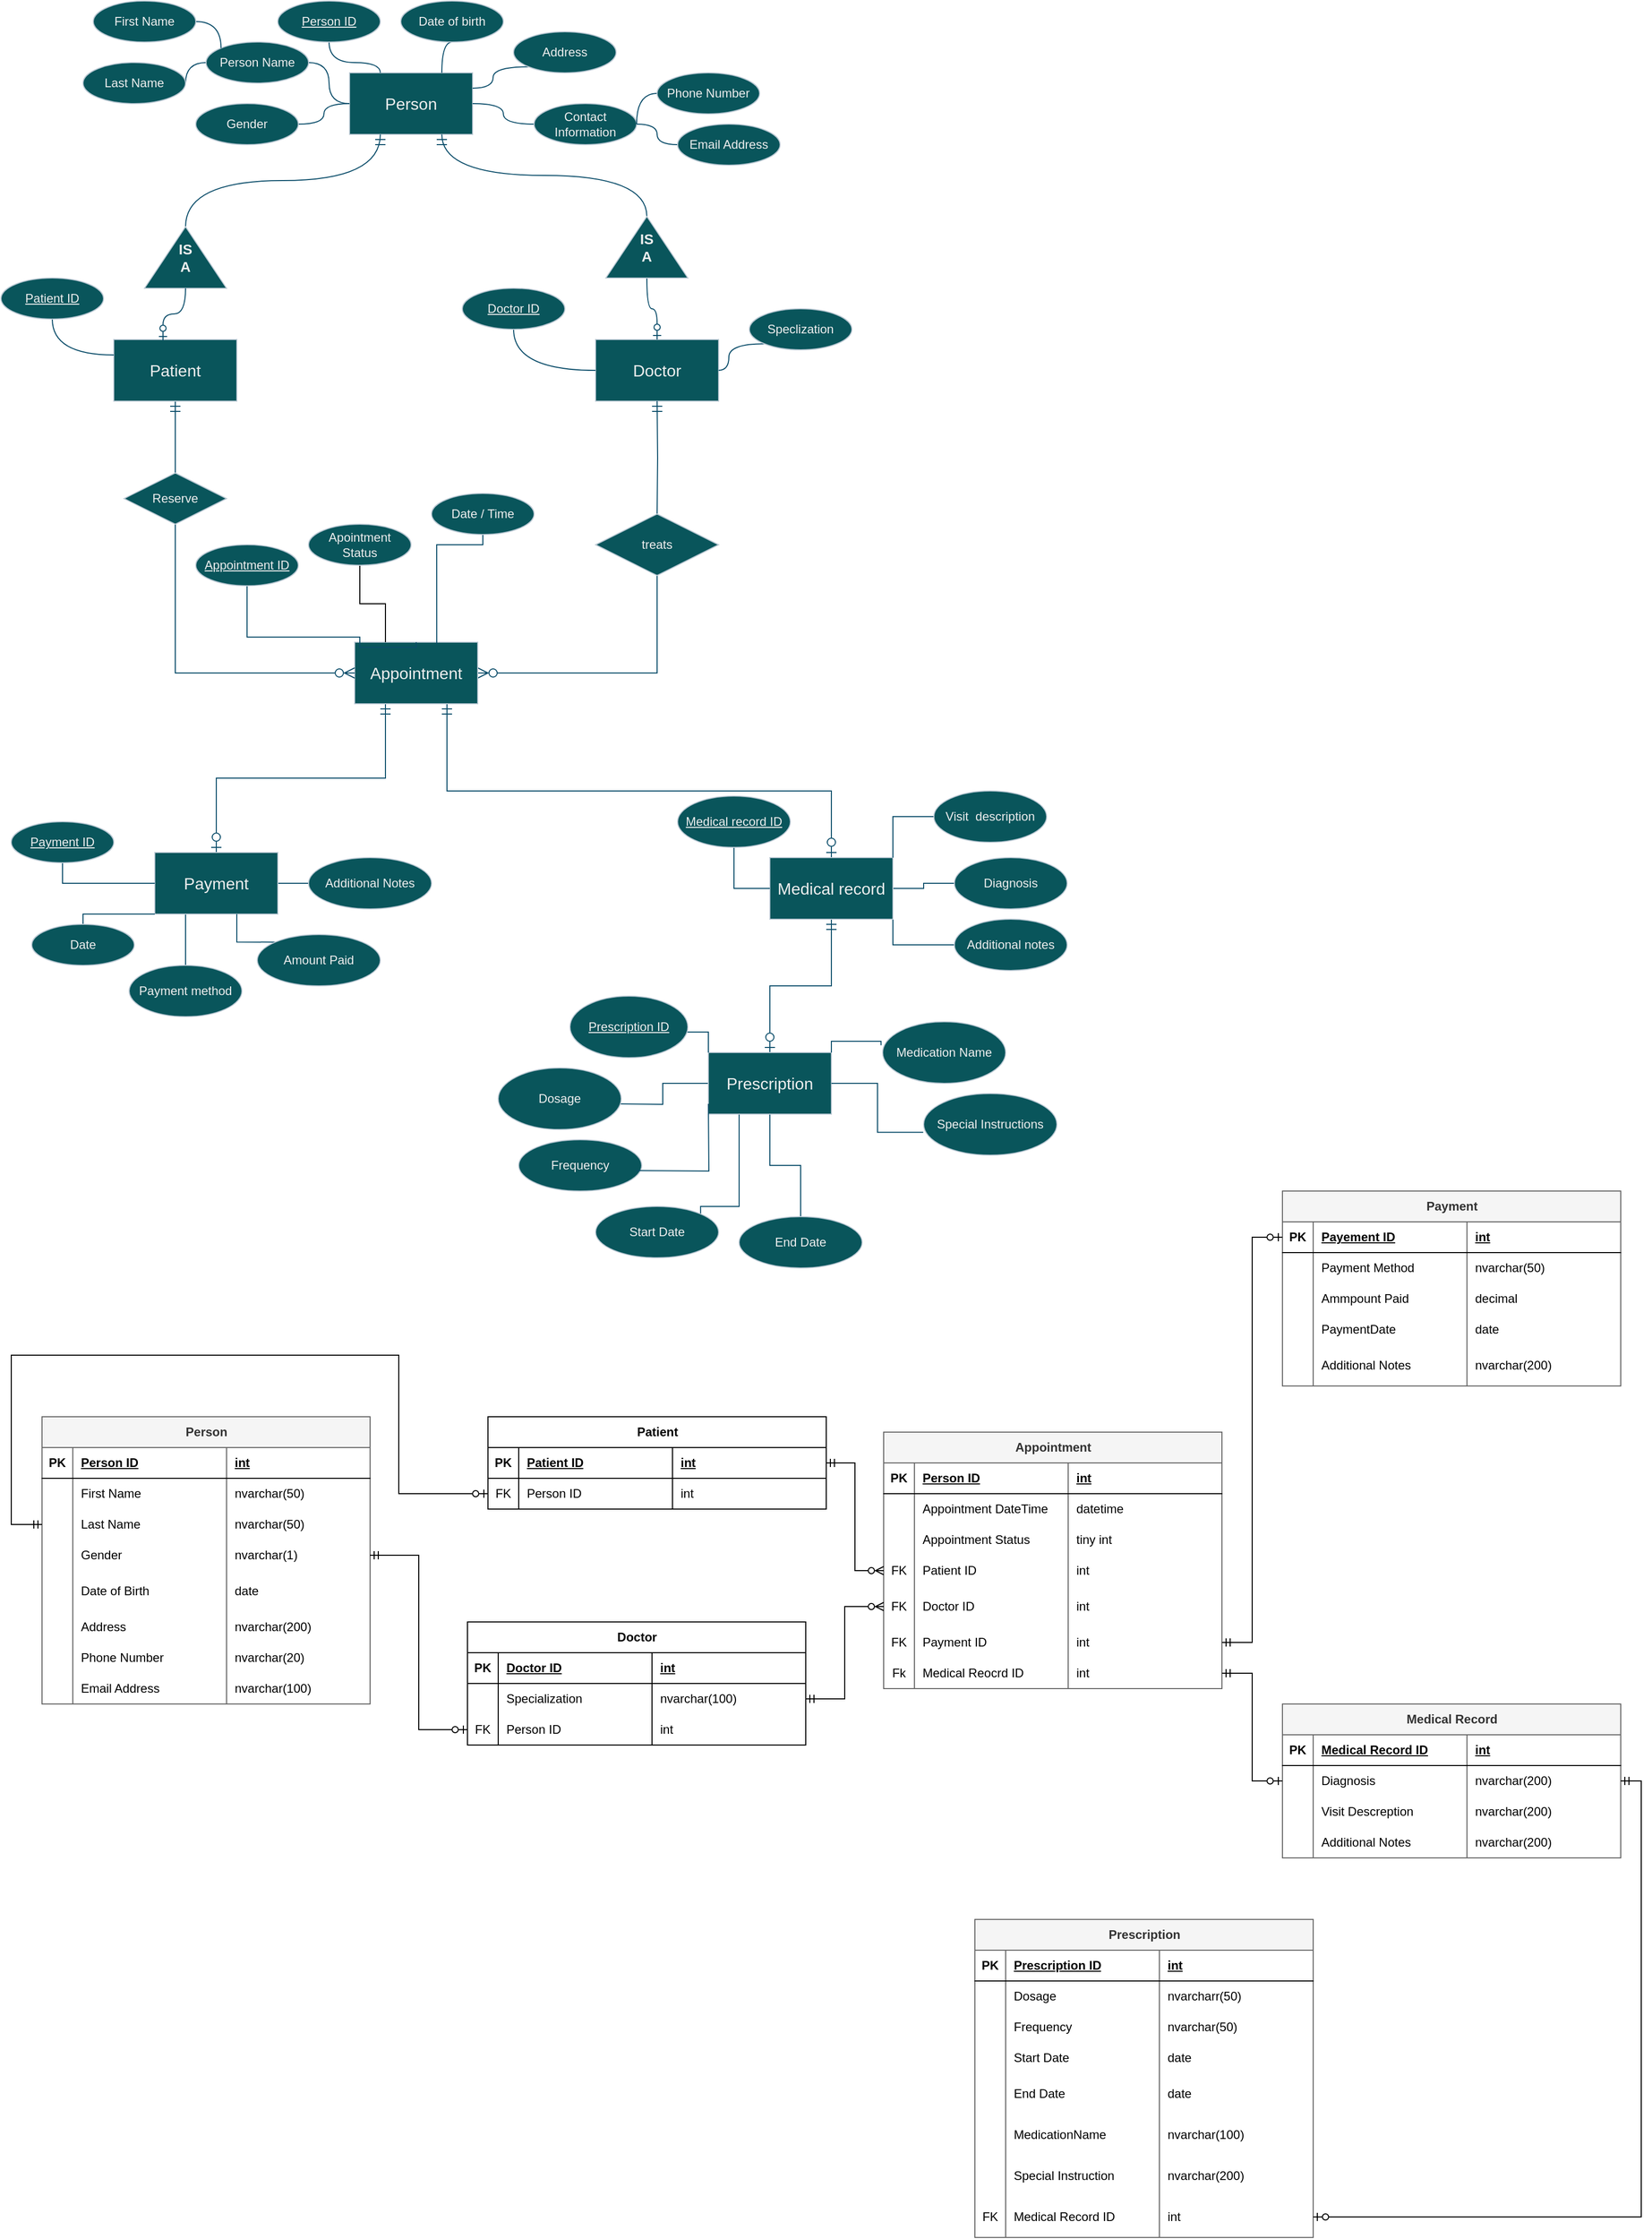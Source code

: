 <mxfile version="26.0.4">
  <diagram id="R2lEEEUBdFMjLlhIrx00" name="Page-1">
    <mxGraphModel dx="1226" dy="737" grid="1" gridSize="10" guides="1" tooltips="1" connect="1" arrows="1" fold="1" page="1" pageScale="1" pageWidth="850" pageHeight="1100" math="0" shadow="0" adaptiveColors="simple" extFonts="Permanent Marker^https://fonts.googleapis.com/css?family=Permanent+Marker">
      <root>
        <mxCell id="0" />
        <mxCell id="1" parent="0" />
        <mxCell id="QjGP2fid8rvRIQDYb7Sj-49" style="edgeStyle=orthogonalEdgeStyle;rounded=0;orthogonalLoop=1;jettySize=auto;html=1;exitX=0.5;exitY=1;exitDx=0;exitDy=0;entryX=0.5;entryY=0;entryDx=0;entryDy=0;strokeColor=#0B4D6A;endArrow=none;endFill=0;startArrow=ERmandOne;startFill=0;endSize=8;startSize=8;" parent="1" source="QjGP2fid8rvRIQDYb7Sj-1" target="QjGP2fid8rvRIQDYb7Sj-48" edge="1">
          <mxGeometry relative="1" as="geometry" />
        </mxCell>
        <mxCell id="QjGP2fid8rvRIQDYb7Sj-1" value="&lt;font style=&quot;font-size: 16px;&quot;&gt;Patient&lt;/font&gt;" style="whiteSpace=wrap;html=1;align=center;labelBackgroundColor=none;rounded=0;fillColor=#09555B;strokeColor=#BAC8D3;fontColor=#EEEEEE;" parent="1" vertex="1">
          <mxGeometry x="110" y="330" width="120" height="60" as="geometry" />
        </mxCell>
        <mxCell id="QjGP2fid8rvRIQDYb7Sj-67" style="edgeStyle=orthogonalEdgeStyle;rounded=0;orthogonalLoop=1;jettySize=auto;html=1;exitX=0.5;exitY=1;exitDx=0;exitDy=0;entryX=1;entryY=0.5;entryDx=0;entryDy=0;strokeColor=#0B4D6A;endArrow=ERzeroToMany;endFill=0;startArrow=none;startFill=0;endSize=8;startSize=8;" parent="1" source="QjGP2fid8rvRIQDYb7Sj-69" target="QjGP2fid8rvRIQDYb7Sj-3" edge="1">
          <mxGeometry relative="1" as="geometry" />
        </mxCell>
        <mxCell id="QjGP2fid8rvRIQDYb7Sj-2" value="&lt;font style=&quot;font-size: 16px;&quot;&gt;Doctor&lt;/font&gt;" style="whiteSpace=wrap;html=1;align=center;labelBackgroundColor=none;rounded=0;fillColor=#09555B;strokeColor=#BAC8D3;fontColor=#EEEEEE;" parent="1" vertex="1">
          <mxGeometry x="580" y="330" width="120" height="60" as="geometry" />
        </mxCell>
        <mxCell id="QjGP2fid8rvRIQDYb7Sj-76" style="edgeStyle=orthogonalEdgeStyle;rounded=0;orthogonalLoop=1;jettySize=auto;html=1;exitX=0.25;exitY=1;exitDx=0;exitDy=0;strokeColor=#0B4D6A;endArrow=ERzeroToOne;endFill=0;startArrow=ERmandOne;startFill=0;endSize=8;startSize=8;" parent="1" source="QjGP2fid8rvRIQDYb7Sj-3" target="QjGP2fid8rvRIQDYb7Sj-75" edge="1">
          <mxGeometry relative="1" as="geometry" />
        </mxCell>
        <mxCell id="QjGP2fid8rvRIQDYb7Sj-89" style="edgeStyle=orthogonalEdgeStyle;rounded=0;orthogonalLoop=1;jettySize=auto;html=1;exitX=0.75;exitY=1;exitDx=0;exitDy=0;entryX=0.5;entryY=0;entryDx=0;entryDy=0;strokeColor=#0B4D6A;startArrow=ERmandOne;startFill=0;endArrow=ERzeroToOne;endFill=0;endSize=8;startSize=8;" parent="1" source="QjGP2fid8rvRIQDYb7Sj-3" target="QjGP2fid8rvRIQDYb7Sj-88" edge="1">
          <mxGeometry relative="1" as="geometry">
            <Array as="points">
              <mxPoint x="435" y="770" />
              <mxPoint x="810" y="770" />
            </Array>
          </mxGeometry>
        </mxCell>
        <mxCell id="QjGP2fid8rvRIQDYb7Sj-3" value="&lt;font style=&quot;font-size: 16px;&quot;&gt;Appointment&lt;/font&gt;" style="whiteSpace=wrap;html=1;align=center;labelBackgroundColor=none;rounded=0;fillColor=#09555B;strokeColor=#BAC8D3;fontColor=#EEEEEE;" parent="1" vertex="1">
          <mxGeometry x="345" y="625" width="120" height="60" as="geometry" />
        </mxCell>
        <mxCell id="QjGP2fid8rvRIQDYb7Sj-41" style="edgeStyle=orthogonalEdgeStyle;curved=1;rounded=0;orthogonalLoop=1;jettySize=auto;html=1;exitX=0.5;exitY=1;exitDx=0;exitDy=0;entryX=0;entryY=0.25;entryDx=0;entryDy=0;strokeColor=#0B4D6A;endArrow=none;endFill=0;" parent="1" source="QjGP2fid8rvRIQDYb7Sj-5" target="QjGP2fid8rvRIQDYb7Sj-1" edge="1">
          <mxGeometry relative="1" as="geometry" />
        </mxCell>
        <mxCell id="QjGP2fid8rvRIQDYb7Sj-5" value="Patient ID" style="ellipse;whiteSpace=wrap;html=1;align=center;fontStyle=4;labelBackgroundColor=none;rounded=0;fillColor=#09555B;strokeColor=#BAC8D3;fontColor=#EEEEEE;" parent="1" vertex="1">
          <mxGeometry y="270" width="100" height="40" as="geometry" />
        </mxCell>
        <mxCell id="QjGP2fid8rvRIQDYb7Sj-15" style="edgeStyle=orthogonalEdgeStyle;curved=1;rounded=0;orthogonalLoop=1;jettySize=auto;html=1;exitX=1;exitY=0.5;exitDx=0;exitDy=0;entryX=0;entryY=0.5;entryDx=0;entryDy=0;strokeColor=#0B4D6A;endArrow=none;endFill=0;" parent="1" source="QjGP2fid8rvRIQDYb7Sj-8" target="QjGP2fid8rvRIQDYb7Sj-14" edge="1">
          <mxGeometry relative="1" as="geometry" />
        </mxCell>
        <mxCell id="QjGP2fid8rvRIQDYb7Sj-17" style="edgeStyle=orthogonalEdgeStyle;curved=1;rounded=0;orthogonalLoop=1;jettySize=auto;html=1;exitX=0;exitY=0.5;exitDx=0;exitDy=0;entryX=1;entryY=0.5;entryDx=0;entryDy=0;strokeColor=#0B4D6A;endArrow=none;endFill=0;" parent="1" source="QjGP2fid8rvRIQDYb7Sj-8" target="QjGP2fid8rvRIQDYb7Sj-10" edge="1">
          <mxGeometry relative="1" as="geometry" />
        </mxCell>
        <mxCell id="QjGP2fid8rvRIQDYb7Sj-8" value="Person Name" style="ellipse;whiteSpace=wrap;html=1;align=center;labelBackgroundColor=none;rounded=0;fillColor=#09555B;strokeColor=#BAC8D3;fontColor=#EEEEEE;" parent="1" vertex="1">
          <mxGeometry x="200" y="40" width="100" height="40" as="geometry" />
        </mxCell>
        <mxCell id="QjGP2fid8rvRIQDYb7Sj-10" value="Last Name" style="ellipse;whiteSpace=wrap;html=1;align=center;labelBackgroundColor=none;rounded=0;fillColor=#09555B;strokeColor=#BAC8D3;fontColor=#EEEEEE;" parent="1" vertex="1">
          <mxGeometry x="80" y="60" width="100" height="40" as="geometry" />
        </mxCell>
        <mxCell id="QjGP2fid8rvRIQDYb7Sj-16" style="edgeStyle=orthogonalEdgeStyle;curved=1;rounded=0;orthogonalLoop=1;jettySize=auto;html=1;exitX=1;exitY=0.5;exitDx=0;exitDy=0;entryX=0;entryY=0;entryDx=0;entryDy=0;strokeColor=#0B4D6A;endArrow=none;endFill=0;" parent="1" source="QjGP2fid8rvRIQDYb7Sj-11" target="QjGP2fid8rvRIQDYb7Sj-8" edge="1">
          <mxGeometry relative="1" as="geometry" />
        </mxCell>
        <mxCell id="QjGP2fid8rvRIQDYb7Sj-11" value="First Name" style="ellipse;whiteSpace=wrap;html=1;align=center;labelBackgroundColor=none;rounded=0;fillColor=#09555B;strokeColor=#BAC8D3;fontColor=#EEEEEE;" parent="1" vertex="1">
          <mxGeometry x="90" width="100" height="40" as="geometry" />
        </mxCell>
        <mxCell id="QjGP2fid8rvRIQDYb7Sj-14" value="&lt;font style=&quot;font-size: 16px;&quot;&gt;Person&lt;/font&gt;" style="whiteSpace=wrap;html=1;align=center;labelBackgroundColor=none;rounded=0;fillColor=#09555B;strokeColor=#BAC8D3;fontColor=#EEEEEE;" parent="1" vertex="1">
          <mxGeometry x="340" y="70" width="120" height="60" as="geometry" />
        </mxCell>
        <mxCell id="QjGP2fid8rvRIQDYb7Sj-21" style="edgeStyle=orthogonalEdgeStyle;curved=1;rounded=0;orthogonalLoop=1;jettySize=auto;html=1;exitX=0.5;exitY=1;exitDx=0;exitDy=0;entryX=0.25;entryY=0;entryDx=0;entryDy=0;strokeColor=#0B4D6A;endArrow=none;endFill=0;" parent="1" source="QjGP2fid8rvRIQDYb7Sj-18" target="QjGP2fid8rvRIQDYb7Sj-14" edge="1">
          <mxGeometry relative="1" as="geometry" />
        </mxCell>
        <mxCell id="QjGP2fid8rvRIQDYb7Sj-18" value="Person ID" style="ellipse;whiteSpace=wrap;html=1;align=center;fontStyle=4;labelBackgroundColor=none;rounded=0;fillColor=#09555B;strokeColor=#BAC8D3;fontColor=#EEEEEE;" parent="1" vertex="1">
          <mxGeometry x="270" width="100" height="40" as="geometry" />
        </mxCell>
        <mxCell id="QjGP2fid8rvRIQDYb7Sj-24" style="edgeStyle=orthogonalEdgeStyle;curved=1;rounded=0;orthogonalLoop=1;jettySize=auto;html=1;exitX=0.5;exitY=1;exitDx=0;exitDy=0;entryX=0.75;entryY=0;entryDx=0;entryDy=0;strokeColor=#0B4D6A;endArrow=none;endFill=0;" parent="1" source="QjGP2fid8rvRIQDYb7Sj-23" target="QjGP2fid8rvRIQDYb7Sj-14" edge="1">
          <mxGeometry relative="1" as="geometry" />
        </mxCell>
        <mxCell id="QjGP2fid8rvRIQDYb7Sj-23" value="Date of birth" style="ellipse;whiteSpace=wrap;html=1;align=center;labelBackgroundColor=none;rounded=0;fillColor=#09555B;strokeColor=#BAC8D3;fontColor=#EEEEEE;" parent="1" vertex="1">
          <mxGeometry x="390" width="100" height="40" as="geometry" />
        </mxCell>
        <mxCell id="QjGP2fid8rvRIQDYb7Sj-27" style="edgeStyle=orthogonalEdgeStyle;curved=1;rounded=0;orthogonalLoop=1;jettySize=auto;html=1;exitX=0;exitY=1;exitDx=0;exitDy=0;entryX=1;entryY=0.25;entryDx=0;entryDy=0;strokeColor=#0B4D6A;endArrow=none;endFill=0;" parent="1" source="QjGP2fid8rvRIQDYb7Sj-26" target="QjGP2fid8rvRIQDYb7Sj-14" edge="1">
          <mxGeometry relative="1" as="geometry" />
        </mxCell>
        <mxCell id="QjGP2fid8rvRIQDYb7Sj-26" value="Address" style="ellipse;whiteSpace=wrap;html=1;align=center;labelBackgroundColor=none;rounded=0;fillColor=#09555B;strokeColor=#BAC8D3;fontColor=#EEEEEE;" parent="1" vertex="1">
          <mxGeometry x="500" y="30" width="100" height="40" as="geometry" />
        </mxCell>
        <mxCell id="QjGP2fid8rvRIQDYb7Sj-29" style="edgeStyle=orthogonalEdgeStyle;curved=1;rounded=0;orthogonalLoop=1;jettySize=auto;html=1;exitX=0;exitY=0.5;exitDx=0;exitDy=0;strokeColor=#0B4D6A;endArrow=none;endFill=0;" parent="1" source="QjGP2fid8rvRIQDYb7Sj-28" target="QjGP2fid8rvRIQDYb7Sj-14" edge="1">
          <mxGeometry relative="1" as="geometry" />
        </mxCell>
        <mxCell id="QjGP2fid8rvRIQDYb7Sj-28" value="Contact Information" style="ellipse;whiteSpace=wrap;html=1;align=center;labelBackgroundColor=none;rounded=0;fillColor=#09555B;strokeColor=#BAC8D3;fontColor=#EEEEEE;" parent="1" vertex="1">
          <mxGeometry x="520" y="100" width="100" height="40" as="geometry" />
        </mxCell>
        <mxCell id="QjGP2fid8rvRIQDYb7Sj-31" style="edgeStyle=orthogonalEdgeStyle;curved=1;rounded=0;orthogonalLoop=1;jettySize=auto;html=1;exitX=0;exitY=0.5;exitDx=0;exitDy=0;entryX=1;entryY=0.5;entryDx=0;entryDy=0;strokeColor=#0B4D6A;endArrow=none;endFill=0;" parent="1" source="QjGP2fid8rvRIQDYb7Sj-64" target="QjGP2fid8rvRIQDYb7Sj-28" edge="1">
          <mxGeometry relative="1" as="geometry">
            <mxPoint x="644.645" y="94.142" as="sourcePoint" />
          </mxGeometry>
        </mxCell>
        <mxCell id="QjGP2fid8rvRIQDYb7Sj-33" style="edgeStyle=orthogonalEdgeStyle;curved=1;rounded=0;orthogonalLoop=1;jettySize=auto;html=1;exitX=0;exitY=0.5;exitDx=0;exitDy=0;strokeColor=#0B4D6A;endArrow=none;endFill=0;" parent="1" source="QjGP2fid8rvRIQDYb7Sj-65" target="QjGP2fid8rvRIQDYb7Sj-28" edge="1">
          <mxGeometry relative="1" as="geometry">
            <mxPoint x="664.645" y="135.858" as="sourcePoint" />
          </mxGeometry>
        </mxCell>
        <mxCell id="QjGP2fid8rvRIQDYb7Sj-35" style="edgeStyle=orthogonalEdgeStyle;curved=1;rounded=0;orthogonalLoop=1;jettySize=auto;html=1;exitX=1;exitY=0.5;exitDx=0;exitDy=0;entryX=0.75;entryY=1;entryDx=0;entryDy=0;strokeColor=#0B4D6A;endArrow=ERmandOne;endFill=0;endSize=8;startSize=8;" parent="1" source="QjGP2fid8rvRIQDYb7Sj-34" target="QjGP2fid8rvRIQDYb7Sj-14" edge="1">
          <mxGeometry relative="1" as="geometry" />
        </mxCell>
        <mxCell id="QjGP2fid8rvRIQDYb7Sj-36" style="edgeStyle=orthogonalEdgeStyle;curved=1;rounded=0;orthogonalLoop=1;jettySize=auto;html=1;exitX=0;exitY=0.5;exitDx=0;exitDy=0;entryX=0.5;entryY=0;entryDx=0;entryDy=0;strokeColor=#0B4D6A;endArrow=ERzeroToOne;endFill=0;" parent="1" source="QjGP2fid8rvRIQDYb7Sj-34" target="QjGP2fid8rvRIQDYb7Sj-2" edge="1">
          <mxGeometry relative="1" as="geometry" />
        </mxCell>
        <mxCell id="QjGP2fid8rvRIQDYb7Sj-34" value="&lt;font style=&quot;font-size: 14px;&quot;&gt;&lt;b&gt;IS&lt;/b&gt;&lt;/font&gt;&lt;div&gt;&lt;font style=&quot;font-size: 14px;&quot;&gt;&lt;b&gt;A&lt;/b&gt;&lt;/font&gt;&lt;/div&gt;" style="triangle;whiteSpace=wrap;html=1;strokeColor=#BAC8D3;fontColor=#EEEEEE;fillColor=#09555B;direction=north;" parent="1" vertex="1">
          <mxGeometry x="590" y="210" width="80" height="60" as="geometry" />
        </mxCell>
        <mxCell id="QjGP2fid8rvRIQDYb7Sj-38" style="edgeStyle=orthogonalEdgeStyle;curved=1;rounded=0;orthogonalLoop=1;jettySize=auto;html=1;exitX=1;exitY=0.5;exitDx=0;exitDy=0;entryX=0.25;entryY=1;entryDx=0;entryDy=0;strokeColor=#0B4D6A;endArrow=ERmandOne;endFill=0;startArrow=none;startFill=0;startSize=8;endSize=8;" parent="1" source="QjGP2fid8rvRIQDYb7Sj-37" target="QjGP2fid8rvRIQDYb7Sj-14" edge="1">
          <mxGeometry relative="1" as="geometry" />
        </mxCell>
        <mxCell id="QjGP2fid8rvRIQDYb7Sj-37" value="&lt;font style=&quot;font-size: 14px;&quot;&gt;&lt;b&gt;IS&lt;/b&gt;&lt;/font&gt;&lt;div&gt;&lt;font style=&quot;font-size: 14px;&quot;&gt;&lt;b&gt;A&lt;/b&gt;&lt;/font&gt;&lt;/div&gt;" style="triangle;whiteSpace=wrap;html=1;strokeColor=#BAC8D3;fontColor=#EEEEEE;fillColor=#09555B;direction=north;" parent="1" vertex="1">
          <mxGeometry x="140" y="220" width="80" height="60" as="geometry" />
        </mxCell>
        <mxCell id="QjGP2fid8rvRIQDYb7Sj-39" style="edgeStyle=orthogonalEdgeStyle;curved=1;rounded=0;orthogonalLoop=1;jettySize=auto;html=1;exitX=0;exitY=0.5;exitDx=0;exitDy=0;entryX=0.4;entryY=0.017;entryDx=0;entryDy=0;entryPerimeter=0;strokeColor=#0B4D6A;endArrow=ERzeroToOne;endFill=0;" parent="1" source="QjGP2fid8rvRIQDYb7Sj-37" target="QjGP2fid8rvRIQDYb7Sj-1" edge="1">
          <mxGeometry relative="1" as="geometry" />
        </mxCell>
        <mxCell id="QjGP2fid8rvRIQDYb7Sj-45" style="edgeStyle=orthogonalEdgeStyle;curved=1;rounded=0;orthogonalLoop=1;jettySize=auto;html=1;exitX=0.5;exitY=1;exitDx=0;exitDy=0;entryX=0;entryY=0.5;entryDx=0;entryDy=0;strokeColor=#0B4D6A;endArrow=none;endFill=0;" parent="1" source="QjGP2fid8rvRIQDYb7Sj-42" target="QjGP2fid8rvRIQDYb7Sj-2" edge="1">
          <mxGeometry relative="1" as="geometry" />
        </mxCell>
        <mxCell id="QjGP2fid8rvRIQDYb7Sj-42" value="Doctor ID" style="ellipse;whiteSpace=wrap;html=1;align=center;fontStyle=4;labelBackgroundColor=none;rounded=0;fillColor=#09555B;strokeColor=#BAC8D3;fontColor=#EEEEEE;" parent="1" vertex="1">
          <mxGeometry x="450" y="280" width="100" height="40" as="geometry" />
        </mxCell>
        <mxCell id="QjGP2fid8rvRIQDYb7Sj-47" style="edgeStyle=orthogonalEdgeStyle;curved=1;rounded=0;orthogonalLoop=1;jettySize=auto;html=1;exitX=0;exitY=1;exitDx=0;exitDy=0;strokeColor=#0B4D6A;endArrow=none;endFill=0;" parent="1" source="QjGP2fid8rvRIQDYb7Sj-46" target="QjGP2fid8rvRIQDYb7Sj-2" edge="1">
          <mxGeometry relative="1" as="geometry" />
        </mxCell>
        <mxCell id="QjGP2fid8rvRIQDYb7Sj-46" value="Speclization" style="ellipse;whiteSpace=wrap;html=1;align=center;labelBackgroundColor=none;rounded=0;fillColor=#09555B;strokeColor=#BAC8D3;fontColor=#EEEEEE;" parent="1" vertex="1">
          <mxGeometry x="730" y="300" width="100" height="40" as="geometry" />
        </mxCell>
        <mxCell id="QjGP2fid8rvRIQDYb7Sj-50" style="edgeStyle=orthogonalEdgeStyle;rounded=0;orthogonalLoop=1;jettySize=auto;html=1;exitX=0.5;exitY=1;exitDx=0;exitDy=0;entryX=0;entryY=0.5;entryDx=0;entryDy=0;strokeColor=#0B4D6A;endArrow=ERzeroToMany;endFill=0;endSize=8;startSize=8;" parent="1" source="QjGP2fid8rvRIQDYb7Sj-48" target="QjGP2fid8rvRIQDYb7Sj-3" edge="1">
          <mxGeometry relative="1" as="geometry">
            <mxPoint x="180" y="540" as="sourcePoint" />
            <Array as="points">
              <mxPoint x="170" y="655" />
            </Array>
          </mxGeometry>
        </mxCell>
        <mxCell id="QjGP2fid8rvRIQDYb7Sj-48" value="Reserve" style="shape=rhombus;perimeter=rhombusPerimeter;whiteSpace=wrap;html=1;align=center;strokeColor=#BAC8D3;fontColor=#EEEEEE;fillColor=#09555B;" parent="1" vertex="1">
          <mxGeometry x="120" y="460" width="100" height="50" as="geometry" />
        </mxCell>
        <mxCell id="QjGP2fid8rvRIQDYb7Sj-53" style="edgeStyle=orthogonalEdgeStyle;rounded=0;orthogonalLoop=1;jettySize=auto;html=1;exitX=0.5;exitY=1;exitDx=0;exitDy=0;entryX=0.5;entryY=0;entryDx=0;entryDy=0;strokeColor=#0B4D6A;endArrow=none;endFill=0;" parent="1" source="QjGP2fid8rvRIQDYb7Sj-52" target="QjGP2fid8rvRIQDYb7Sj-3" edge="1">
          <mxGeometry relative="1" as="geometry">
            <Array as="points">
              <mxPoint x="240" y="620" />
              <mxPoint x="350" y="620" />
              <mxPoint x="350" y="630" />
              <mxPoint x="405" y="630" />
            </Array>
          </mxGeometry>
        </mxCell>
        <mxCell id="QjGP2fid8rvRIQDYb7Sj-52" value="Appointment ID" style="ellipse;whiteSpace=wrap;html=1;align=center;fontStyle=4;labelBackgroundColor=none;rounded=0;fillColor=#09555B;strokeColor=#BAC8D3;fontColor=#EEEEEE;" parent="1" vertex="1">
          <mxGeometry x="190" y="530" width="100" height="40" as="geometry" />
        </mxCell>
        <mxCell id="QjGP2fid8rvRIQDYb7Sj-60" style="rounded=0;orthogonalLoop=1;jettySize=auto;html=1;exitX=0.5;exitY=1;exitDx=0;exitDy=0;entryX=0.667;entryY=0.033;entryDx=0;entryDy=0;strokeColor=#0B4D6A;endArrow=none;endFill=0;edgeStyle=orthogonalEdgeStyle;entryPerimeter=0;" parent="1" source="QjGP2fid8rvRIQDYb7Sj-58" target="QjGP2fid8rvRIQDYb7Sj-3" edge="1">
          <mxGeometry relative="1" as="geometry">
            <mxPoint x="310" y="535" as="sourcePoint" />
            <Array as="points">
              <mxPoint x="425" y="530" />
              <mxPoint x="380" y="530" />
            </Array>
          </mxGeometry>
        </mxCell>
        <mxCell id="QjGP2fid8rvRIQDYb7Sj-58" value="Date / Time" style="ellipse;whiteSpace=wrap;html=1;align=center;strokeColor=#BAC8D3;fontColor=#EEEEEE;fillColor=#09555B;" parent="1" vertex="1">
          <mxGeometry x="420" y="480" width="100" height="40" as="geometry" />
        </mxCell>
        <mxCell id="QjGP2fid8rvRIQDYb7Sj-63" value="" style="edgeStyle=orthogonalEdgeStyle;curved=1;rounded=0;orthogonalLoop=1;jettySize=auto;html=1;strokeColor=#0B4D6A;endArrow=none;endFill=0;" parent="1" source="QjGP2fid8rvRIQDYb7Sj-62" target="QjGP2fid8rvRIQDYb7Sj-14" edge="1">
          <mxGeometry relative="1" as="geometry" />
        </mxCell>
        <mxCell id="QjGP2fid8rvRIQDYb7Sj-62" value="Gender" style="ellipse;whiteSpace=wrap;html=1;align=center;labelBackgroundColor=none;rounded=0;fillColor=#09555B;strokeColor=#BAC8D3;fontColor=#EEEEEE;" parent="1" vertex="1">
          <mxGeometry x="190" y="100" width="100" height="40" as="geometry" />
        </mxCell>
        <mxCell id="QjGP2fid8rvRIQDYb7Sj-64" value="Phone Number" style="ellipse;whiteSpace=wrap;html=1;align=center;labelBackgroundColor=none;rounded=0;fillColor=#09555B;strokeColor=#BAC8D3;fontColor=#EEEEEE;" parent="1" vertex="1">
          <mxGeometry x="640" y="70" width="100" height="40" as="geometry" />
        </mxCell>
        <mxCell id="QjGP2fid8rvRIQDYb7Sj-65" value="Email Address" style="ellipse;whiteSpace=wrap;html=1;align=center;labelBackgroundColor=none;rounded=0;fillColor=#09555B;strokeColor=#BAC8D3;fontColor=#EEEEEE;" parent="1" vertex="1">
          <mxGeometry x="660" y="120" width="100" height="40" as="geometry" />
        </mxCell>
        <mxCell id="QjGP2fid8rvRIQDYb7Sj-68" value="" style="edgeStyle=orthogonalEdgeStyle;rounded=0;orthogonalLoop=1;jettySize=auto;html=1;entryX=0.5;entryY=0;entryDx=0;entryDy=0;strokeColor=#0B4D6A;endArrow=none;endFill=0;startArrow=ERmandOne;startFill=0;endSize=8;startSize=8;" parent="1" target="QjGP2fid8rvRIQDYb7Sj-69" edge="1">
          <mxGeometry relative="1" as="geometry">
            <mxPoint x="640" y="390" as="sourcePoint" />
            <mxPoint x="490" y="630" as="targetPoint" />
          </mxGeometry>
        </mxCell>
        <mxCell id="QjGP2fid8rvRIQDYb7Sj-69" value="treats" style="shape=rhombus;perimeter=rhombusPerimeter;whiteSpace=wrap;html=1;align=center;strokeColor=#BAC8D3;fontColor=#EEEEEE;fillColor=#09555B;" parent="1" vertex="1">
          <mxGeometry x="580" y="500" width="120" height="60" as="geometry" />
        </mxCell>
        <mxCell id="QjGP2fid8rvRIQDYb7Sj-83" style="edgeStyle=orthogonalEdgeStyle;rounded=0;orthogonalLoop=1;jettySize=auto;html=1;exitX=0.25;exitY=1;exitDx=0;exitDy=0;entryX=0.5;entryY=0;entryDx=0;entryDy=0;strokeColor=#0B4D6A;endArrow=none;endFill=0;" parent="1" source="QjGP2fid8rvRIQDYb7Sj-75" target="QjGP2fid8rvRIQDYb7Sj-82" edge="1">
          <mxGeometry relative="1" as="geometry" />
        </mxCell>
        <mxCell id="QjGP2fid8rvRIQDYb7Sj-87" style="edgeStyle=orthogonalEdgeStyle;rounded=0;orthogonalLoop=1;jettySize=auto;html=1;exitX=1;exitY=0.5;exitDx=0;exitDy=0;entryX=0;entryY=0.5;entryDx=0;entryDy=0;strokeColor=#0B4D6A;endArrow=none;endFill=0;" parent="1" source="QjGP2fid8rvRIQDYb7Sj-75" target="QjGP2fid8rvRIQDYb7Sj-86" edge="1">
          <mxGeometry relative="1" as="geometry" />
        </mxCell>
        <mxCell id="QjGP2fid8rvRIQDYb7Sj-75" value="&lt;font style=&quot;font-size: 16px;&quot;&gt;Payment&lt;/font&gt;" style="whiteSpace=wrap;html=1;align=center;labelBackgroundColor=none;rounded=0;fillColor=#09555B;strokeColor=#BAC8D3;fontColor=#EEEEEE;" parent="1" vertex="1">
          <mxGeometry x="150" y="830" width="120" height="60" as="geometry" />
        </mxCell>
        <mxCell id="QjGP2fid8rvRIQDYb7Sj-79" style="edgeStyle=orthogonalEdgeStyle;rounded=0;orthogonalLoop=1;jettySize=auto;html=1;exitX=0.5;exitY=1;exitDx=0;exitDy=0;entryX=0;entryY=0.5;entryDx=0;entryDy=0;strokeColor=#0B4D6A;endArrow=none;endFill=0;" parent="1" source="QjGP2fid8rvRIQDYb7Sj-77" target="QjGP2fid8rvRIQDYb7Sj-75" edge="1">
          <mxGeometry relative="1" as="geometry" />
        </mxCell>
        <mxCell id="QjGP2fid8rvRIQDYb7Sj-77" value="Payment ID" style="ellipse;whiteSpace=wrap;html=1;align=center;fontStyle=4;labelBackgroundColor=none;rounded=0;fillColor=#09555B;strokeColor=#BAC8D3;fontColor=#EEEEEE;" parent="1" vertex="1">
          <mxGeometry x="10" y="800" width="100" height="40" as="geometry" />
        </mxCell>
        <mxCell id="QjGP2fid8rvRIQDYb7Sj-81" style="edgeStyle=orthogonalEdgeStyle;rounded=0;orthogonalLoop=1;jettySize=auto;html=1;exitX=0.5;exitY=0;exitDx=0;exitDy=0;entryX=0;entryY=1;entryDx=0;entryDy=0;strokeColor=#0B4D6A;endArrow=none;endFill=0;" parent="1" source="QjGP2fid8rvRIQDYb7Sj-80" target="QjGP2fid8rvRIQDYb7Sj-75" edge="1">
          <mxGeometry relative="1" as="geometry">
            <Array as="points">
              <mxPoint x="80" y="890" />
            </Array>
          </mxGeometry>
        </mxCell>
        <mxCell id="QjGP2fid8rvRIQDYb7Sj-80" value="Date" style="ellipse;whiteSpace=wrap;html=1;align=center;labelBackgroundColor=none;rounded=0;fillColor=#09555B;strokeColor=#BAC8D3;fontColor=#EEEEEE;" parent="1" vertex="1">
          <mxGeometry x="30" y="900" width="100" height="40" as="geometry" />
        </mxCell>
        <mxCell id="QjGP2fid8rvRIQDYb7Sj-82" value="Payment method" style="ellipse;whiteSpace=wrap;html=1;align=center;labelBackgroundColor=none;rounded=0;fillColor=#09555B;strokeColor=#BAC8D3;fontColor=#EEEEEE;" parent="1" vertex="1">
          <mxGeometry x="125" y="940" width="110" height="50" as="geometry" />
        </mxCell>
        <mxCell id="QjGP2fid8rvRIQDYb7Sj-85" style="edgeStyle=orthogonalEdgeStyle;rounded=0;orthogonalLoop=1;jettySize=auto;html=1;exitX=0;exitY=0;exitDx=0;exitDy=0;strokeColor=#0B4D6A;endArrow=none;endFill=0;" parent="1" source="QjGP2fid8rvRIQDYb7Sj-84" edge="1">
          <mxGeometry relative="1" as="geometry">
            <mxPoint x="230" y="900" as="targetPoint" />
          </mxGeometry>
        </mxCell>
        <mxCell id="QjGP2fid8rvRIQDYb7Sj-84" value="Amount Paid" style="ellipse;whiteSpace=wrap;html=1;align=center;labelBackgroundColor=none;rounded=0;fillColor=#09555B;strokeColor=#BAC8D3;fontColor=#EEEEEE;" parent="1" vertex="1">
          <mxGeometry x="250" y="910" width="120" height="50" as="geometry" />
        </mxCell>
        <mxCell id="QjGP2fid8rvRIQDYb7Sj-86" value="Additional Notes" style="ellipse;whiteSpace=wrap;html=1;align=center;labelBackgroundColor=none;rounded=0;fillColor=#09555B;strokeColor=#BAC8D3;fontColor=#EEEEEE;" parent="1" vertex="1">
          <mxGeometry x="300" y="835" width="120" height="50" as="geometry" />
        </mxCell>
        <mxCell id="QjGP2fid8rvRIQDYb7Sj-93" style="edgeStyle=orthogonalEdgeStyle;rounded=0;orthogonalLoop=1;jettySize=auto;html=1;exitX=1;exitY=1;exitDx=0;exitDy=0;entryX=0;entryY=0.5;entryDx=0;entryDy=0;strokeColor=#0B4D6A;endArrow=none;endFill=0;" parent="1" source="QjGP2fid8rvRIQDYb7Sj-88" target="QjGP2fid8rvRIQDYb7Sj-92" edge="1">
          <mxGeometry relative="1" as="geometry" />
        </mxCell>
        <mxCell id="QjGP2fid8rvRIQDYb7Sj-98" style="edgeStyle=orthogonalEdgeStyle;rounded=0;orthogonalLoop=1;jettySize=auto;html=1;exitX=1;exitY=0.5;exitDx=0;exitDy=0;entryX=0;entryY=0.5;entryDx=0;entryDy=0;strokeColor=#0B4D6A;endArrow=none;endFill=0;" parent="1" source="QjGP2fid8rvRIQDYb7Sj-88" target="QjGP2fid8rvRIQDYb7Sj-97" edge="1">
          <mxGeometry relative="1" as="geometry" />
        </mxCell>
        <mxCell id="QjGP2fid8rvRIQDYb7Sj-100" style="edgeStyle=orthogonalEdgeStyle;rounded=0;orthogonalLoop=1;jettySize=auto;html=1;exitX=0.5;exitY=1;exitDx=0;exitDy=0;entryX=0.5;entryY=0;entryDx=0;entryDy=0;strokeColor=#0B4D6A;endArrow=ERzeroToOne;endFill=0;startArrow=ERmandOne;startFill=0;endSize=8;startSize=8;" parent="1" source="QjGP2fid8rvRIQDYb7Sj-88" target="QjGP2fid8rvRIQDYb7Sj-99" edge="1">
          <mxGeometry relative="1" as="geometry" />
        </mxCell>
        <mxCell id="QjGP2fid8rvRIQDYb7Sj-88" value="&lt;font style=&quot;font-size: 16px;&quot;&gt;Medical record&lt;/font&gt;" style="whiteSpace=wrap;html=1;align=center;labelBackgroundColor=none;rounded=0;fillColor=#09555B;strokeColor=#BAC8D3;fontColor=#EEEEEE;" parent="1" vertex="1">
          <mxGeometry x="750" y="835" width="120" height="60" as="geometry" />
        </mxCell>
        <mxCell id="QjGP2fid8rvRIQDYb7Sj-91" style="edgeStyle=orthogonalEdgeStyle;rounded=0;orthogonalLoop=1;jettySize=auto;html=1;exitX=0;exitY=0.5;exitDx=0;exitDy=0;entryX=1;entryY=0;entryDx=0;entryDy=0;strokeColor=#0B4D6A;endArrow=none;endFill=0;" parent="1" source="QjGP2fid8rvRIQDYb7Sj-90" target="QjGP2fid8rvRIQDYb7Sj-88" edge="1">
          <mxGeometry relative="1" as="geometry" />
        </mxCell>
        <mxCell id="QjGP2fid8rvRIQDYb7Sj-90" value="Visit&amp;nbsp; description" style="ellipse;whiteSpace=wrap;html=1;align=center;strokeColor=#BAC8D3;fontColor=#EEEEEE;fillColor=#09555B;" parent="1" vertex="1">
          <mxGeometry x="910" y="770" width="110" height="50" as="geometry" />
        </mxCell>
        <mxCell id="QjGP2fid8rvRIQDYb7Sj-92" value="Additional notes" style="ellipse;whiteSpace=wrap;html=1;align=center;strokeColor=#BAC8D3;fontColor=#EEEEEE;fillColor=#09555B;" parent="1" vertex="1">
          <mxGeometry x="930" y="895" width="110" height="50" as="geometry" />
        </mxCell>
        <mxCell id="QjGP2fid8rvRIQDYb7Sj-96" style="edgeStyle=orthogonalEdgeStyle;rounded=0;orthogonalLoop=1;jettySize=auto;html=1;exitX=0.5;exitY=1;exitDx=0;exitDy=0;entryX=0;entryY=0.5;entryDx=0;entryDy=0;strokeColor=#0B4D6A;endArrow=none;endFill=0;" parent="1" source="QjGP2fid8rvRIQDYb7Sj-94" target="QjGP2fid8rvRIQDYb7Sj-88" edge="1">
          <mxGeometry relative="1" as="geometry" />
        </mxCell>
        <mxCell id="QjGP2fid8rvRIQDYb7Sj-94" value="Medical record ID" style="ellipse;whiteSpace=wrap;html=1;align=center;fontStyle=4;strokeColor=#BAC8D3;fontColor=#EEEEEE;fillColor=#09555B;" parent="1" vertex="1">
          <mxGeometry x="660" y="775" width="110" height="50" as="geometry" />
        </mxCell>
        <mxCell id="QjGP2fid8rvRIQDYb7Sj-97" value="Diagnosis" style="ellipse;whiteSpace=wrap;html=1;align=center;strokeColor=#BAC8D3;fontColor=#EEEEEE;fillColor=#09555B;" parent="1" vertex="1">
          <mxGeometry x="930" y="835" width="110" height="50" as="geometry" />
        </mxCell>
        <mxCell id="QjGP2fid8rvRIQDYb7Sj-106" style="edgeStyle=orthogonalEdgeStyle;rounded=0;orthogonalLoop=1;jettySize=auto;html=1;exitX=0;exitY=0.5;exitDx=0;exitDy=0;entryX=1;entryY=0.5;entryDx=0;entryDy=0;strokeColor=#0B4D6A;endArrow=none;endFill=0;" parent="1" source="QjGP2fid8rvRIQDYb7Sj-99" edge="1">
          <mxGeometry relative="1" as="geometry">
            <mxPoint x="600" y="1075" as="targetPoint" />
          </mxGeometry>
        </mxCell>
        <mxCell id="QjGP2fid8rvRIQDYb7Sj-112" style="edgeStyle=orthogonalEdgeStyle;rounded=0;orthogonalLoop=1;jettySize=auto;html=1;exitX=0.25;exitY=1;exitDx=0;exitDy=0;entryX=1;entryY=0;entryDx=0;entryDy=0;strokeColor=#0B4D6A;endArrow=none;endFill=0;" parent="1" source="QjGP2fid8rvRIQDYb7Sj-99" target="QjGP2fid8rvRIQDYb7Sj-111" edge="1">
          <mxGeometry relative="1" as="geometry">
            <Array as="points">
              <mxPoint x="720" y="1175" />
              <mxPoint x="683" y="1175" />
            </Array>
          </mxGeometry>
        </mxCell>
        <mxCell id="QjGP2fid8rvRIQDYb7Sj-114" style="edgeStyle=orthogonalEdgeStyle;rounded=0;orthogonalLoop=1;jettySize=auto;html=1;exitX=0.5;exitY=1;exitDx=0;exitDy=0;strokeColor=#0B4D6A;endArrow=none;endFill=0;" parent="1" source="QjGP2fid8rvRIQDYb7Sj-99" target="QjGP2fid8rvRIQDYb7Sj-113" edge="1">
          <mxGeometry relative="1" as="geometry" />
        </mxCell>
        <mxCell id="QjGP2fid8rvRIQDYb7Sj-99" value="&lt;font style=&quot;font-size: 16px;&quot;&gt;Prescription&lt;/font&gt;" style="whiteSpace=wrap;html=1;align=center;labelBackgroundColor=none;rounded=0;fillColor=#09555B;strokeColor=#BAC8D3;fontColor=#EEEEEE;" parent="1" vertex="1">
          <mxGeometry x="690" y="1025" width="120" height="60" as="geometry" />
        </mxCell>
        <mxCell id="QjGP2fid8rvRIQDYb7Sj-102" style="edgeStyle=orthogonalEdgeStyle;rounded=0;orthogonalLoop=1;jettySize=auto;html=1;exitX=1;exitY=0.5;exitDx=0;exitDy=0;entryX=0;entryY=0;entryDx=0;entryDy=0;strokeColor=#0B4D6A;endArrow=none;endFill=0;" parent="1" target="QjGP2fid8rvRIQDYb7Sj-99" edge="1">
          <mxGeometry relative="1" as="geometry">
            <mxPoint x="665" y="1005" as="sourcePoint" />
          </mxGeometry>
        </mxCell>
        <mxCell id="QjGP2fid8rvRIQDYb7Sj-101" value="Prescription ID" style="ellipse;whiteSpace=wrap;html=1;align=center;fontStyle=4;strokeColor=#BAC8D3;fontColor=#EEEEEE;fillColor=#09555B;" parent="1" vertex="1">
          <mxGeometry x="555" y="970" width="115" height="60" as="geometry" />
        </mxCell>
        <mxCell id="QjGP2fid8rvRIQDYb7Sj-103" value="Medication Name" style="ellipse;whiteSpace=wrap;html=1;align=center;strokeColor=#BAC8D3;fontColor=#EEEEEE;fillColor=#09555B;" parent="1" vertex="1">
          <mxGeometry x="860" y="995" width="120" height="60" as="geometry" />
        </mxCell>
        <mxCell id="QjGP2fid8rvRIQDYb7Sj-104" style="edgeStyle=orthogonalEdgeStyle;rounded=0;orthogonalLoop=1;jettySize=auto;html=1;exitX=1;exitY=0;exitDx=0;exitDy=0;entryX=-0.013;entryY=0.382;entryDx=0;entryDy=0;entryPerimeter=0;strokeColor=#0B4D6A;endArrow=none;endFill=0;" parent="1" source="QjGP2fid8rvRIQDYb7Sj-99" target="QjGP2fid8rvRIQDYb7Sj-103" edge="1">
          <mxGeometry relative="1" as="geometry">
            <Array as="points">
              <mxPoint x="810" y="1014" />
            </Array>
          </mxGeometry>
        </mxCell>
        <mxCell id="QjGP2fid8rvRIQDYb7Sj-105" value="Dosage" style="ellipse;whiteSpace=wrap;html=1;align=center;strokeColor=#BAC8D3;fontColor=#EEEEEE;fillColor=#09555B;" parent="1" vertex="1">
          <mxGeometry x="485" y="1040" width="120" height="60" as="geometry" />
        </mxCell>
        <mxCell id="QjGP2fid8rvRIQDYb7Sj-107" value="Frequency" style="ellipse;whiteSpace=wrap;html=1;align=center;strokeColor=#BAC8D3;fontColor=#EEEEEE;fillColor=#09555B;" parent="1" vertex="1">
          <mxGeometry x="505" y="1110" width="120" height="50" as="geometry" />
        </mxCell>
        <mxCell id="QjGP2fid8rvRIQDYb7Sj-108" style="edgeStyle=orthogonalEdgeStyle;rounded=0;orthogonalLoop=1;jettySize=auto;html=1;exitX=1;exitY=0.5;exitDx=0;exitDy=0;entryX=0;entryY=1;entryDx=0;entryDy=0;strokeColor=#0B4D6A;endArrow=none;endFill=0;" parent="1" edge="1">
          <mxGeometry relative="1" as="geometry">
            <mxPoint x="620" y="1140" as="sourcePoint" />
            <mxPoint x="690" y="1075" as="targetPoint" />
          </mxGeometry>
        </mxCell>
        <mxCell id="QjGP2fid8rvRIQDYb7Sj-111" value="Start Date" style="ellipse;whiteSpace=wrap;html=1;align=center;strokeColor=#BAC8D3;fontColor=#EEEEEE;fillColor=#09555B;" parent="1" vertex="1">
          <mxGeometry x="580" y="1175" width="120" height="50" as="geometry" />
        </mxCell>
        <mxCell id="QjGP2fid8rvRIQDYb7Sj-113" value="End Date" style="ellipse;whiteSpace=wrap;html=1;align=center;strokeColor=#BAC8D3;fontColor=#EEEEEE;fillColor=#09555B;" parent="1" vertex="1">
          <mxGeometry x="720" y="1185" width="120" height="50" as="geometry" />
        </mxCell>
        <mxCell id="QjGP2fid8rvRIQDYb7Sj-115" value="Special Instructions" style="ellipse;whiteSpace=wrap;html=1;align=center;strokeColor=#BAC8D3;fontColor=#EEEEEE;fillColor=#09555B;" parent="1" vertex="1">
          <mxGeometry x="900" y="1065" width="130" height="60" as="geometry" />
        </mxCell>
        <mxCell id="QjGP2fid8rvRIQDYb7Sj-116" style="edgeStyle=orthogonalEdgeStyle;rounded=0;orthogonalLoop=1;jettySize=auto;html=1;exitX=1;exitY=0.5;exitDx=0;exitDy=0;entryX=-0.003;entryY=0.629;entryDx=0;entryDy=0;entryPerimeter=0;strokeColor=#0B4D6A;endArrow=none;endFill=0;" parent="1" source="QjGP2fid8rvRIQDYb7Sj-99" target="QjGP2fid8rvRIQDYb7Sj-115" edge="1">
          <mxGeometry relative="1" as="geometry" />
        </mxCell>
        <mxCell id="g6p9N1i3fK6bKImfRSm4-1" value="Person" style="shape=table;startSize=30;container=1;collapsible=1;childLayout=tableLayout;fixedRows=1;rowLines=0;fontStyle=1;align=center;resizeLast=1;html=1;fillColor=#f5f5f5;strokeColor=#666666;fontColor=#333333;" vertex="1" parent="1">
          <mxGeometry x="40" y="1380" width="320" height="280" as="geometry" />
        </mxCell>
        <mxCell id="g6p9N1i3fK6bKImfRSm4-2" value="" style="shape=tableRow;horizontal=0;startSize=0;swimlaneHead=0;swimlaneBody=0;fillColor=none;collapsible=0;dropTarget=0;points=[[0,0.5],[1,0.5]];portConstraint=eastwest;top=0;left=0;right=0;bottom=1;" vertex="1" parent="g6p9N1i3fK6bKImfRSm4-1">
          <mxGeometry y="30" width="320" height="30" as="geometry" />
        </mxCell>
        <mxCell id="g6p9N1i3fK6bKImfRSm4-3" value="PK" style="shape=partialRectangle;connectable=0;fillColor=none;top=0;left=0;bottom=0;right=0;fontStyle=1;overflow=hidden;whiteSpace=wrap;html=1;" vertex="1" parent="g6p9N1i3fK6bKImfRSm4-2">
          <mxGeometry width="30" height="30" as="geometry">
            <mxRectangle width="30" height="30" as="alternateBounds" />
          </mxGeometry>
        </mxCell>
        <mxCell id="g6p9N1i3fK6bKImfRSm4-4" value="Person ID" style="shape=partialRectangle;connectable=0;fillColor=none;top=0;left=0;bottom=0;right=0;align=left;spacingLeft=6;fontStyle=5;overflow=hidden;whiteSpace=wrap;html=1;" vertex="1" parent="g6p9N1i3fK6bKImfRSm4-2">
          <mxGeometry x="30" width="150" height="30" as="geometry">
            <mxRectangle width="150" height="30" as="alternateBounds" />
          </mxGeometry>
        </mxCell>
        <mxCell id="g6p9N1i3fK6bKImfRSm4-151" value="int" style="shape=partialRectangle;connectable=0;fillColor=none;top=0;left=0;bottom=0;right=0;align=left;spacingLeft=6;fontStyle=5;overflow=hidden;whiteSpace=wrap;html=1;" vertex="1" parent="g6p9N1i3fK6bKImfRSm4-2">
          <mxGeometry x="180" width="140" height="30" as="geometry">
            <mxRectangle width="140" height="30" as="alternateBounds" />
          </mxGeometry>
        </mxCell>
        <mxCell id="g6p9N1i3fK6bKImfRSm4-5" value="" style="shape=tableRow;horizontal=0;startSize=0;swimlaneHead=0;swimlaneBody=0;fillColor=none;collapsible=0;dropTarget=0;points=[[0,0.5],[1,0.5]];portConstraint=eastwest;top=0;left=0;right=0;bottom=0;" vertex="1" parent="g6p9N1i3fK6bKImfRSm4-1">
          <mxGeometry y="60" width="320" height="30" as="geometry" />
        </mxCell>
        <mxCell id="g6p9N1i3fK6bKImfRSm4-6" value="" style="shape=partialRectangle;connectable=0;fillColor=none;top=0;left=0;bottom=0;right=0;editable=1;overflow=hidden;whiteSpace=wrap;html=1;" vertex="1" parent="g6p9N1i3fK6bKImfRSm4-5">
          <mxGeometry width="30" height="30" as="geometry">
            <mxRectangle width="30" height="30" as="alternateBounds" />
          </mxGeometry>
        </mxCell>
        <mxCell id="g6p9N1i3fK6bKImfRSm4-7" value="First Name&amp;nbsp;" style="shape=partialRectangle;connectable=0;fillColor=none;top=0;left=0;bottom=0;right=0;align=left;spacingLeft=6;overflow=hidden;whiteSpace=wrap;html=1;" vertex="1" parent="g6p9N1i3fK6bKImfRSm4-5">
          <mxGeometry x="30" width="150" height="30" as="geometry">
            <mxRectangle width="150" height="30" as="alternateBounds" />
          </mxGeometry>
        </mxCell>
        <mxCell id="g6p9N1i3fK6bKImfRSm4-152" value="nvarchar(50)" style="shape=partialRectangle;connectable=0;fillColor=none;top=0;left=0;bottom=0;right=0;align=left;spacingLeft=6;overflow=hidden;whiteSpace=wrap;html=1;" vertex="1" parent="g6p9N1i3fK6bKImfRSm4-5">
          <mxGeometry x="180" width="140" height="30" as="geometry">
            <mxRectangle width="140" height="30" as="alternateBounds" />
          </mxGeometry>
        </mxCell>
        <mxCell id="g6p9N1i3fK6bKImfRSm4-8" value="" style="shape=tableRow;horizontal=0;startSize=0;swimlaneHead=0;swimlaneBody=0;fillColor=none;collapsible=0;dropTarget=0;points=[[0,0.5],[1,0.5]];portConstraint=eastwest;top=0;left=0;right=0;bottom=0;" vertex="1" parent="g6p9N1i3fK6bKImfRSm4-1">
          <mxGeometry y="90" width="320" height="30" as="geometry" />
        </mxCell>
        <mxCell id="g6p9N1i3fK6bKImfRSm4-9" value="" style="shape=partialRectangle;connectable=0;fillColor=none;top=0;left=0;bottom=0;right=0;editable=1;overflow=hidden;whiteSpace=wrap;html=1;" vertex="1" parent="g6p9N1i3fK6bKImfRSm4-8">
          <mxGeometry width="30" height="30" as="geometry">
            <mxRectangle width="30" height="30" as="alternateBounds" />
          </mxGeometry>
        </mxCell>
        <mxCell id="g6p9N1i3fK6bKImfRSm4-10" value="Last Name" style="shape=partialRectangle;connectable=0;fillColor=none;top=0;left=0;bottom=0;right=0;align=left;spacingLeft=6;overflow=hidden;whiteSpace=wrap;html=1;" vertex="1" parent="g6p9N1i3fK6bKImfRSm4-8">
          <mxGeometry x="30" width="150" height="30" as="geometry">
            <mxRectangle width="150" height="30" as="alternateBounds" />
          </mxGeometry>
        </mxCell>
        <mxCell id="g6p9N1i3fK6bKImfRSm4-153" value="nvarchar(50)" style="shape=partialRectangle;connectable=0;fillColor=none;top=0;left=0;bottom=0;right=0;align=left;spacingLeft=6;overflow=hidden;whiteSpace=wrap;html=1;" vertex="1" parent="g6p9N1i3fK6bKImfRSm4-8">
          <mxGeometry x="180" width="140" height="30" as="geometry">
            <mxRectangle width="140" height="30" as="alternateBounds" />
          </mxGeometry>
        </mxCell>
        <mxCell id="g6p9N1i3fK6bKImfRSm4-11" value="" style="shape=tableRow;horizontal=0;startSize=0;swimlaneHead=0;swimlaneBody=0;fillColor=none;collapsible=0;dropTarget=0;points=[[0,0.5],[1,0.5]];portConstraint=eastwest;top=0;left=0;right=0;bottom=0;" vertex="1" parent="g6p9N1i3fK6bKImfRSm4-1">
          <mxGeometry y="120" width="320" height="30" as="geometry" />
        </mxCell>
        <mxCell id="g6p9N1i3fK6bKImfRSm4-12" value="" style="shape=partialRectangle;connectable=0;fillColor=none;top=0;left=0;bottom=0;right=0;editable=1;overflow=hidden;whiteSpace=wrap;html=1;" vertex="1" parent="g6p9N1i3fK6bKImfRSm4-11">
          <mxGeometry width="30" height="30" as="geometry">
            <mxRectangle width="30" height="30" as="alternateBounds" />
          </mxGeometry>
        </mxCell>
        <mxCell id="g6p9N1i3fK6bKImfRSm4-13" value="Gender" style="shape=partialRectangle;connectable=0;fillColor=none;top=0;left=0;bottom=0;right=0;align=left;spacingLeft=6;overflow=hidden;whiteSpace=wrap;html=1;" vertex="1" parent="g6p9N1i3fK6bKImfRSm4-11">
          <mxGeometry x="30" width="150" height="30" as="geometry">
            <mxRectangle width="150" height="30" as="alternateBounds" />
          </mxGeometry>
        </mxCell>
        <mxCell id="g6p9N1i3fK6bKImfRSm4-154" value="nvarchar(1)" style="shape=partialRectangle;connectable=0;fillColor=none;top=0;left=0;bottom=0;right=0;align=left;spacingLeft=6;overflow=hidden;whiteSpace=wrap;html=1;" vertex="1" parent="g6p9N1i3fK6bKImfRSm4-11">
          <mxGeometry x="180" width="140" height="30" as="geometry">
            <mxRectangle width="140" height="30" as="alternateBounds" />
          </mxGeometry>
        </mxCell>
        <mxCell id="g6p9N1i3fK6bKImfRSm4-14" style="shape=tableRow;horizontal=0;startSize=0;swimlaneHead=0;swimlaneBody=0;fillColor=none;collapsible=0;dropTarget=0;points=[[0,0.5],[1,0.5]];portConstraint=eastwest;top=0;left=0;right=0;bottom=0;" vertex="1" parent="g6p9N1i3fK6bKImfRSm4-1">
          <mxGeometry y="150" width="320" height="40" as="geometry" />
        </mxCell>
        <mxCell id="g6p9N1i3fK6bKImfRSm4-15" style="shape=partialRectangle;connectable=0;fillColor=none;top=0;left=0;bottom=0;right=0;editable=1;overflow=hidden;whiteSpace=wrap;html=1;" vertex="1" parent="g6p9N1i3fK6bKImfRSm4-14">
          <mxGeometry width="30" height="40" as="geometry">
            <mxRectangle width="30" height="40" as="alternateBounds" />
          </mxGeometry>
        </mxCell>
        <mxCell id="g6p9N1i3fK6bKImfRSm4-16" value="Date of Birth" style="shape=partialRectangle;connectable=0;fillColor=none;top=0;left=0;bottom=0;right=0;align=left;spacingLeft=6;overflow=hidden;whiteSpace=wrap;html=1;" vertex="1" parent="g6p9N1i3fK6bKImfRSm4-14">
          <mxGeometry x="30" width="150" height="40" as="geometry">
            <mxRectangle width="150" height="40" as="alternateBounds" />
          </mxGeometry>
        </mxCell>
        <mxCell id="g6p9N1i3fK6bKImfRSm4-155" value="date" style="shape=partialRectangle;connectable=0;fillColor=none;top=0;left=0;bottom=0;right=0;align=left;spacingLeft=6;overflow=hidden;whiteSpace=wrap;html=1;" vertex="1" parent="g6p9N1i3fK6bKImfRSm4-14">
          <mxGeometry x="180" width="140" height="40" as="geometry">
            <mxRectangle width="140" height="40" as="alternateBounds" />
          </mxGeometry>
        </mxCell>
        <mxCell id="g6p9N1i3fK6bKImfRSm4-17" style="shape=tableRow;horizontal=0;startSize=0;swimlaneHead=0;swimlaneBody=0;fillColor=none;collapsible=0;dropTarget=0;points=[[0,0.5],[1,0.5]];portConstraint=eastwest;top=0;left=0;right=0;bottom=0;" vertex="1" parent="g6p9N1i3fK6bKImfRSm4-1">
          <mxGeometry y="190" width="320" height="30" as="geometry" />
        </mxCell>
        <mxCell id="g6p9N1i3fK6bKImfRSm4-18" style="shape=partialRectangle;connectable=0;fillColor=none;top=0;left=0;bottom=0;right=0;editable=1;overflow=hidden;whiteSpace=wrap;html=1;" vertex="1" parent="g6p9N1i3fK6bKImfRSm4-17">
          <mxGeometry width="30" height="30" as="geometry">
            <mxRectangle width="30" height="30" as="alternateBounds" />
          </mxGeometry>
        </mxCell>
        <mxCell id="g6p9N1i3fK6bKImfRSm4-19" value="Address" style="shape=partialRectangle;connectable=0;fillColor=none;top=0;left=0;bottom=0;right=0;align=left;spacingLeft=6;overflow=hidden;whiteSpace=wrap;html=1;" vertex="1" parent="g6p9N1i3fK6bKImfRSm4-17">
          <mxGeometry x="30" width="150" height="30" as="geometry">
            <mxRectangle width="150" height="30" as="alternateBounds" />
          </mxGeometry>
        </mxCell>
        <mxCell id="g6p9N1i3fK6bKImfRSm4-156" value="nvarchar(200)" style="shape=partialRectangle;connectable=0;fillColor=none;top=0;left=0;bottom=0;right=0;align=left;spacingLeft=6;overflow=hidden;whiteSpace=wrap;html=1;" vertex="1" parent="g6p9N1i3fK6bKImfRSm4-17">
          <mxGeometry x="180" width="140" height="30" as="geometry">
            <mxRectangle width="140" height="30" as="alternateBounds" />
          </mxGeometry>
        </mxCell>
        <mxCell id="g6p9N1i3fK6bKImfRSm4-20" style="shape=tableRow;horizontal=0;startSize=0;swimlaneHead=0;swimlaneBody=0;fillColor=none;collapsible=0;dropTarget=0;points=[[0,0.5],[1,0.5]];portConstraint=eastwest;top=0;left=0;right=0;bottom=0;" vertex="1" parent="g6p9N1i3fK6bKImfRSm4-1">
          <mxGeometry y="220" width="320" height="30" as="geometry" />
        </mxCell>
        <mxCell id="g6p9N1i3fK6bKImfRSm4-21" style="shape=partialRectangle;connectable=0;fillColor=none;top=0;left=0;bottom=0;right=0;editable=1;overflow=hidden;whiteSpace=wrap;html=1;" vertex="1" parent="g6p9N1i3fK6bKImfRSm4-20">
          <mxGeometry width="30" height="30" as="geometry">
            <mxRectangle width="30" height="30" as="alternateBounds" />
          </mxGeometry>
        </mxCell>
        <mxCell id="g6p9N1i3fK6bKImfRSm4-22" value="Phone Number" style="shape=partialRectangle;connectable=0;fillColor=none;top=0;left=0;bottom=0;right=0;align=left;spacingLeft=6;overflow=hidden;whiteSpace=wrap;html=1;" vertex="1" parent="g6p9N1i3fK6bKImfRSm4-20">
          <mxGeometry x="30" width="150" height="30" as="geometry">
            <mxRectangle width="150" height="30" as="alternateBounds" />
          </mxGeometry>
        </mxCell>
        <mxCell id="g6p9N1i3fK6bKImfRSm4-157" value="nvarchar(20)" style="shape=partialRectangle;connectable=0;fillColor=none;top=0;left=0;bottom=0;right=0;align=left;spacingLeft=6;overflow=hidden;whiteSpace=wrap;html=1;" vertex="1" parent="g6p9N1i3fK6bKImfRSm4-20">
          <mxGeometry x="180" width="140" height="30" as="geometry">
            <mxRectangle width="140" height="30" as="alternateBounds" />
          </mxGeometry>
        </mxCell>
        <mxCell id="g6p9N1i3fK6bKImfRSm4-23" style="shape=tableRow;horizontal=0;startSize=0;swimlaneHead=0;swimlaneBody=0;fillColor=none;collapsible=0;dropTarget=0;points=[[0,0.5],[1,0.5]];portConstraint=eastwest;top=0;left=0;right=0;bottom=0;" vertex="1" parent="g6p9N1i3fK6bKImfRSm4-1">
          <mxGeometry y="250" width="320" height="30" as="geometry" />
        </mxCell>
        <mxCell id="g6p9N1i3fK6bKImfRSm4-24" style="shape=partialRectangle;connectable=0;fillColor=none;top=0;left=0;bottom=0;right=0;editable=1;overflow=hidden;whiteSpace=wrap;html=1;" vertex="1" parent="g6p9N1i3fK6bKImfRSm4-23">
          <mxGeometry width="30" height="30" as="geometry">
            <mxRectangle width="30" height="30" as="alternateBounds" />
          </mxGeometry>
        </mxCell>
        <mxCell id="g6p9N1i3fK6bKImfRSm4-25" value="Email Address" style="shape=partialRectangle;connectable=0;fillColor=none;top=0;left=0;bottom=0;right=0;align=left;spacingLeft=6;overflow=hidden;whiteSpace=wrap;html=1;" vertex="1" parent="g6p9N1i3fK6bKImfRSm4-23">
          <mxGeometry x="30" width="150" height="30" as="geometry">
            <mxRectangle width="150" height="30" as="alternateBounds" />
          </mxGeometry>
        </mxCell>
        <mxCell id="g6p9N1i3fK6bKImfRSm4-158" value="nvarchar(100)" style="shape=partialRectangle;connectable=0;fillColor=none;top=0;left=0;bottom=0;right=0;align=left;spacingLeft=6;overflow=hidden;whiteSpace=wrap;html=1;" vertex="1" parent="g6p9N1i3fK6bKImfRSm4-23">
          <mxGeometry x="180" width="140" height="30" as="geometry">
            <mxRectangle width="140" height="30" as="alternateBounds" />
          </mxGeometry>
        </mxCell>
        <mxCell id="g6p9N1i3fK6bKImfRSm4-26" value="Patient" style="shape=table;startSize=30;container=1;collapsible=1;childLayout=tableLayout;fixedRows=1;rowLines=0;fontStyle=1;align=center;resizeLast=1;html=1;" vertex="1" parent="1">
          <mxGeometry x="475" y="1380" width="330" height="90" as="geometry" />
        </mxCell>
        <mxCell id="g6p9N1i3fK6bKImfRSm4-27" value="" style="shape=tableRow;horizontal=0;startSize=0;swimlaneHead=0;swimlaneBody=0;fillColor=none;collapsible=0;dropTarget=0;points=[[0,0.5],[1,0.5]];portConstraint=eastwest;top=0;left=0;right=0;bottom=1;" vertex="1" parent="g6p9N1i3fK6bKImfRSm4-26">
          <mxGeometry y="30" width="330" height="30" as="geometry" />
        </mxCell>
        <mxCell id="g6p9N1i3fK6bKImfRSm4-28" value="PK" style="shape=partialRectangle;connectable=0;fillColor=none;top=0;left=0;bottom=0;right=0;fontStyle=1;overflow=hidden;whiteSpace=wrap;html=1;" vertex="1" parent="g6p9N1i3fK6bKImfRSm4-27">
          <mxGeometry width="30" height="30" as="geometry">
            <mxRectangle width="30" height="30" as="alternateBounds" />
          </mxGeometry>
        </mxCell>
        <mxCell id="g6p9N1i3fK6bKImfRSm4-29" value="Patient ID" style="shape=partialRectangle;connectable=0;fillColor=none;top=0;left=0;bottom=0;right=0;align=left;spacingLeft=6;fontStyle=5;overflow=hidden;whiteSpace=wrap;html=1;" vertex="1" parent="g6p9N1i3fK6bKImfRSm4-27">
          <mxGeometry x="30" width="150" height="30" as="geometry">
            <mxRectangle width="150" height="30" as="alternateBounds" />
          </mxGeometry>
        </mxCell>
        <mxCell id="g6p9N1i3fK6bKImfRSm4-159" value="int" style="shape=partialRectangle;connectable=0;fillColor=none;top=0;left=0;bottom=0;right=0;align=left;spacingLeft=6;fontStyle=5;overflow=hidden;whiteSpace=wrap;html=1;" vertex="1" parent="g6p9N1i3fK6bKImfRSm4-27">
          <mxGeometry x="180" width="150" height="30" as="geometry">
            <mxRectangle width="150" height="30" as="alternateBounds" />
          </mxGeometry>
        </mxCell>
        <mxCell id="g6p9N1i3fK6bKImfRSm4-30" value="" style="shape=tableRow;horizontal=0;startSize=0;swimlaneHead=0;swimlaneBody=0;fillColor=none;collapsible=0;dropTarget=0;points=[[0,0.5],[1,0.5]];portConstraint=eastwest;top=0;left=0;right=0;bottom=0;" vertex="1" parent="g6p9N1i3fK6bKImfRSm4-26">
          <mxGeometry y="60" width="330" height="30" as="geometry" />
        </mxCell>
        <mxCell id="g6p9N1i3fK6bKImfRSm4-31" value="FK" style="shape=partialRectangle;connectable=0;fillColor=none;top=0;left=0;bottom=0;right=0;editable=1;overflow=hidden;whiteSpace=wrap;html=1;" vertex="1" parent="g6p9N1i3fK6bKImfRSm4-30">
          <mxGeometry width="30" height="30" as="geometry">
            <mxRectangle width="30" height="30" as="alternateBounds" />
          </mxGeometry>
        </mxCell>
        <mxCell id="g6p9N1i3fK6bKImfRSm4-32" value="Person ID" style="shape=partialRectangle;connectable=0;fillColor=none;top=0;left=0;bottom=0;right=0;align=left;spacingLeft=6;overflow=hidden;whiteSpace=wrap;html=1;" vertex="1" parent="g6p9N1i3fK6bKImfRSm4-30">
          <mxGeometry x="30" width="150" height="30" as="geometry">
            <mxRectangle width="150" height="30" as="alternateBounds" />
          </mxGeometry>
        </mxCell>
        <mxCell id="g6p9N1i3fK6bKImfRSm4-160" value="int" style="shape=partialRectangle;connectable=0;fillColor=none;top=0;left=0;bottom=0;right=0;align=left;spacingLeft=6;overflow=hidden;whiteSpace=wrap;html=1;" vertex="1" parent="g6p9N1i3fK6bKImfRSm4-30">
          <mxGeometry x="180" width="150" height="30" as="geometry">
            <mxRectangle width="150" height="30" as="alternateBounds" />
          </mxGeometry>
        </mxCell>
        <mxCell id="g6p9N1i3fK6bKImfRSm4-42" style="edgeStyle=orthogonalEdgeStyle;rounded=0;orthogonalLoop=1;jettySize=auto;html=1;exitX=0;exitY=0.5;exitDx=0;exitDy=0;endArrow=ERmandOne;endFill=0;startArrow=ERzeroToOne;startFill=0;entryX=0;entryY=0.5;entryDx=0;entryDy=0;" edge="1" parent="1" source="g6p9N1i3fK6bKImfRSm4-30" target="g6p9N1i3fK6bKImfRSm4-8">
          <mxGeometry relative="1" as="geometry">
            <Array as="points">
              <mxPoint x="388" y="1455" />
              <mxPoint x="388" y="1320" />
              <mxPoint x="10" y="1320" />
              <mxPoint x="10" y="1485" />
            </Array>
          </mxGeometry>
        </mxCell>
        <mxCell id="g6p9N1i3fK6bKImfRSm4-43" value="Doctor" style="shape=table;startSize=30;container=1;collapsible=1;childLayout=tableLayout;fixedRows=1;rowLines=0;fontStyle=1;align=center;resizeLast=1;html=1;" vertex="1" parent="1">
          <mxGeometry x="455" y="1580" width="330" height="120" as="geometry" />
        </mxCell>
        <mxCell id="g6p9N1i3fK6bKImfRSm4-44" value="" style="shape=tableRow;horizontal=0;startSize=0;swimlaneHead=0;swimlaneBody=0;fillColor=none;collapsible=0;dropTarget=0;points=[[0,0.5],[1,0.5]];portConstraint=eastwest;top=0;left=0;right=0;bottom=1;" vertex="1" parent="g6p9N1i3fK6bKImfRSm4-43">
          <mxGeometry y="30" width="330" height="30" as="geometry" />
        </mxCell>
        <mxCell id="g6p9N1i3fK6bKImfRSm4-45" value="PK" style="shape=partialRectangle;connectable=0;fillColor=none;top=0;left=0;bottom=0;right=0;fontStyle=1;overflow=hidden;whiteSpace=wrap;html=1;" vertex="1" parent="g6p9N1i3fK6bKImfRSm4-44">
          <mxGeometry width="30" height="30" as="geometry">
            <mxRectangle width="30" height="30" as="alternateBounds" />
          </mxGeometry>
        </mxCell>
        <mxCell id="g6p9N1i3fK6bKImfRSm4-46" value="Doctor ID" style="shape=partialRectangle;connectable=0;fillColor=none;top=0;left=0;bottom=0;right=0;align=left;spacingLeft=6;fontStyle=5;overflow=hidden;whiteSpace=wrap;html=1;" vertex="1" parent="g6p9N1i3fK6bKImfRSm4-44">
          <mxGeometry x="30" width="150" height="30" as="geometry">
            <mxRectangle width="150" height="30" as="alternateBounds" />
          </mxGeometry>
        </mxCell>
        <mxCell id="g6p9N1i3fK6bKImfRSm4-161" value="int" style="shape=partialRectangle;connectable=0;fillColor=none;top=0;left=0;bottom=0;right=0;align=left;spacingLeft=6;fontStyle=5;overflow=hidden;whiteSpace=wrap;html=1;" vertex="1" parent="g6p9N1i3fK6bKImfRSm4-44">
          <mxGeometry x="180" width="150" height="30" as="geometry">
            <mxRectangle width="150" height="30" as="alternateBounds" />
          </mxGeometry>
        </mxCell>
        <mxCell id="g6p9N1i3fK6bKImfRSm4-47" value="" style="shape=tableRow;horizontal=0;startSize=0;swimlaneHead=0;swimlaneBody=0;fillColor=none;collapsible=0;dropTarget=0;points=[[0,0.5],[1,0.5]];portConstraint=eastwest;top=0;left=0;right=0;bottom=0;" vertex="1" parent="g6p9N1i3fK6bKImfRSm4-43">
          <mxGeometry y="60" width="330" height="30" as="geometry" />
        </mxCell>
        <mxCell id="g6p9N1i3fK6bKImfRSm4-48" value="" style="shape=partialRectangle;connectable=0;fillColor=none;top=0;left=0;bottom=0;right=0;editable=1;overflow=hidden;whiteSpace=wrap;html=1;" vertex="1" parent="g6p9N1i3fK6bKImfRSm4-47">
          <mxGeometry width="30" height="30" as="geometry">
            <mxRectangle width="30" height="30" as="alternateBounds" />
          </mxGeometry>
        </mxCell>
        <mxCell id="g6p9N1i3fK6bKImfRSm4-49" value="Specialization" style="shape=partialRectangle;connectable=0;fillColor=none;top=0;left=0;bottom=0;right=0;align=left;spacingLeft=6;overflow=hidden;whiteSpace=wrap;html=1;" vertex="1" parent="g6p9N1i3fK6bKImfRSm4-47">
          <mxGeometry x="30" width="150" height="30" as="geometry">
            <mxRectangle width="150" height="30" as="alternateBounds" />
          </mxGeometry>
        </mxCell>
        <mxCell id="g6p9N1i3fK6bKImfRSm4-162" value="nvarchar(100)" style="shape=partialRectangle;connectable=0;fillColor=none;top=0;left=0;bottom=0;right=0;align=left;spacingLeft=6;overflow=hidden;whiteSpace=wrap;html=1;" vertex="1" parent="g6p9N1i3fK6bKImfRSm4-47">
          <mxGeometry x="180" width="150" height="30" as="geometry">
            <mxRectangle width="150" height="30" as="alternateBounds" />
          </mxGeometry>
        </mxCell>
        <mxCell id="g6p9N1i3fK6bKImfRSm4-50" style="shape=tableRow;horizontal=0;startSize=0;swimlaneHead=0;swimlaneBody=0;fillColor=none;collapsible=0;dropTarget=0;points=[[0,0.5],[1,0.5]];portConstraint=eastwest;top=0;left=0;right=0;bottom=0;" vertex="1" parent="g6p9N1i3fK6bKImfRSm4-43">
          <mxGeometry y="90" width="330" height="30" as="geometry" />
        </mxCell>
        <mxCell id="g6p9N1i3fK6bKImfRSm4-51" value="FK" style="shape=partialRectangle;connectable=0;fillColor=none;top=0;left=0;bottom=0;right=0;editable=1;overflow=hidden;whiteSpace=wrap;html=1;" vertex="1" parent="g6p9N1i3fK6bKImfRSm4-50">
          <mxGeometry width="30" height="30" as="geometry">
            <mxRectangle width="30" height="30" as="alternateBounds" />
          </mxGeometry>
        </mxCell>
        <mxCell id="g6p9N1i3fK6bKImfRSm4-52" value="Person ID" style="shape=partialRectangle;connectable=0;fillColor=none;top=0;left=0;bottom=0;right=0;align=left;spacingLeft=6;overflow=hidden;whiteSpace=wrap;html=1;" vertex="1" parent="g6p9N1i3fK6bKImfRSm4-50">
          <mxGeometry x="30" width="150" height="30" as="geometry">
            <mxRectangle width="150" height="30" as="alternateBounds" />
          </mxGeometry>
        </mxCell>
        <mxCell id="g6p9N1i3fK6bKImfRSm4-163" value="int" style="shape=partialRectangle;connectable=0;fillColor=none;top=0;left=0;bottom=0;right=0;align=left;spacingLeft=6;overflow=hidden;whiteSpace=wrap;html=1;" vertex="1" parent="g6p9N1i3fK6bKImfRSm4-50">
          <mxGeometry x="180" width="150" height="30" as="geometry">
            <mxRectangle width="150" height="30" as="alternateBounds" />
          </mxGeometry>
        </mxCell>
        <mxCell id="g6p9N1i3fK6bKImfRSm4-53" style="edgeStyle=orthogonalEdgeStyle;rounded=0;orthogonalLoop=1;jettySize=auto;html=1;exitX=0;exitY=0.5;exitDx=0;exitDy=0;entryX=1;entryY=0.5;entryDx=0;entryDy=0;endArrow=ERmandOne;endFill=0;startArrow=ERzeroToOne;startFill=0;" edge="1" parent="1" source="g6p9N1i3fK6bKImfRSm4-50" target="g6p9N1i3fK6bKImfRSm4-11">
          <mxGeometry relative="1" as="geometry" />
        </mxCell>
        <mxCell id="g6p9N1i3fK6bKImfRSm4-54" value="Appointment" style="shape=table;startSize=30;container=1;collapsible=1;childLayout=tableLayout;fixedRows=1;rowLines=0;fontStyle=1;align=center;resizeLast=1;html=1;fillColor=#f5f5f5;strokeColor=#666666;fontColor=#333333;" vertex="1" parent="1">
          <mxGeometry x="861" y="1395" width="330" height="250" as="geometry" />
        </mxCell>
        <mxCell id="g6p9N1i3fK6bKImfRSm4-55" value="" style="shape=tableRow;horizontal=0;startSize=0;swimlaneHead=0;swimlaneBody=0;fillColor=none;collapsible=0;dropTarget=0;points=[[0,0.5],[1,0.5]];portConstraint=eastwest;top=0;left=0;right=0;bottom=1;" vertex="1" parent="g6p9N1i3fK6bKImfRSm4-54">
          <mxGeometry y="30" width="330" height="30" as="geometry" />
        </mxCell>
        <mxCell id="g6p9N1i3fK6bKImfRSm4-56" value="PK" style="shape=partialRectangle;connectable=0;fillColor=none;top=0;left=0;bottom=0;right=0;fontStyle=1;overflow=hidden;whiteSpace=wrap;html=1;" vertex="1" parent="g6p9N1i3fK6bKImfRSm4-55">
          <mxGeometry width="30" height="30" as="geometry">
            <mxRectangle width="30" height="30" as="alternateBounds" />
          </mxGeometry>
        </mxCell>
        <mxCell id="g6p9N1i3fK6bKImfRSm4-57" value="Person ID" style="shape=partialRectangle;connectable=0;fillColor=none;top=0;left=0;bottom=0;right=0;align=left;spacingLeft=6;fontStyle=5;overflow=hidden;whiteSpace=wrap;html=1;" vertex="1" parent="g6p9N1i3fK6bKImfRSm4-55">
          <mxGeometry x="30" width="150" height="30" as="geometry">
            <mxRectangle width="150" height="30" as="alternateBounds" />
          </mxGeometry>
        </mxCell>
        <mxCell id="g6p9N1i3fK6bKImfRSm4-164" value="int" style="shape=partialRectangle;connectable=0;fillColor=none;top=0;left=0;bottom=0;right=0;align=left;spacingLeft=6;fontStyle=5;overflow=hidden;whiteSpace=wrap;html=1;" vertex="1" parent="g6p9N1i3fK6bKImfRSm4-55">
          <mxGeometry x="180" width="150" height="30" as="geometry">
            <mxRectangle width="150" height="30" as="alternateBounds" />
          </mxGeometry>
        </mxCell>
        <mxCell id="g6p9N1i3fK6bKImfRSm4-58" value="" style="shape=tableRow;horizontal=0;startSize=0;swimlaneHead=0;swimlaneBody=0;fillColor=none;collapsible=0;dropTarget=0;points=[[0,0.5],[1,0.5]];portConstraint=eastwest;top=0;left=0;right=0;bottom=0;" vertex="1" parent="g6p9N1i3fK6bKImfRSm4-54">
          <mxGeometry y="60" width="330" height="30" as="geometry" />
        </mxCell>
        <mxCell id="g6p9N1i3fK6bKImfRSm4-59" value="" style="shape=partialRectangle;connectable=0;fillColor=none;top=0;left=0;bottom=0;right=0;editable=1;overflow=hidden;whiteSpace=wrap;html=1;" vertex="1" parent="g6p9N1i3fK6bKImfRSm4-58">
          <mxGeometry width="30" height="30" as="geometry">
            <mxRectangle width="30" height="30" as="alternateBounds" />
          </mxGeometry>
        </mxCell>
        <mxCell id="g6p9N1i3fK6bKImfRSm4-60" value="Appointment DateTime" style="shape=partialRectangle;connectable=0;fillColor=none;top=0;left=0;bottom=0;right=0;align=left;spacingLeft=6;overflow=hidden;whiteSpace=wrap;html=1;" vertex="1" parent="g6p9N1i3fK6bKImfRSm4-58">
          <mxGeometry x="30" width="150" height="30" as="geometry">
            <mxRectangle width="150" height="30" as="alternateBounds" />
          </mxGeometry>
        </mxCell>
        <mxCell id="g6p9N1i3fK6bKImfRSm4-165" value="datetime" style="shape=partialRectangle;connectable=0;fillColor=none;top=0;left=0;bottom=0;right=0;align=left;spacingLeft=6;overflow=hidden;whiteSpace=wrap;html=1;" vertex="1" parent="g6p9N1i3fK6bKImfRSm4-58">
          <mxGeometry x="180" width="150" height="30" as="geometry">
            <mxRectangle width="150" height="30" as="alternateBounds" />
          </mxGeometry>
        </mxCell>
        <mxCell id="g6p9N1i3fK6bKImfRSm4-61" value="" style="shape=tableRow;horizontal=0;startSize=0;swimlaneHead=0;swimlaneBody=0;fillColor=none;collapsible=0;dropTarget=0;points=[[0,0.5],[1,0.5]];portConstraint=eastwest;top=0;left=0;right=0;bottom=0;" vertex="1" parent="g6p9N1i3fK6bKImfRSm4-54">
          <mxGeometry y="90" width="330" height="30" as="geometry" />
        </mxCell>
        <mxCell id="g6p9N1i3fK6bKImfRSm4-62" value="" style="shape=partialRectangle;connectable=0;fillColor=none;top=0;left=0;bottom=0;right=0;editable=1;overflow=hidden;whiteSpace=wrap;html=1;" vertex="1" parent="g6p9N1i3fK6bKImfRSm4-61">
          <mxGeometry width="30" height="30" as="geometry">
            <mxRectangle width="30" height="30" as="alternateBounds" />
          </mxGeometry>
        </mxCell>
        <mxCell id="g6p9N1i3fK6bKImfRSm4-63" value="Appointment Status" style="shape=partialRectangle;connectable=0;fillColor=none;top=0;left=0;bottom=0;right=0;align=left;spacingLeft=6;overflow=hidden;whiteSpace=wrap;html=1;" vertex="1" parent="g6p9N1i3fK6bKImfRSm4-61">
          <mxGeometry x="30" width="150" height="30" as="geometry">
            <mxRectangle width="150" height="30" as="alternateBounds" />
          </mxGeometry>
        </mxCell>
        <mxCell id="g6p9N1i3fK6bKImfRSm4-166" value="tiny int" style="shape=partialRectangle;connectable=0;fillColor=none;top=0;left=0;bottom=0;right=0;align=left;spacingLeft=6;overflow=hidden;whiteSpace=wrap;html=1;" vertex="1" parent="g6p9N1i3fK6bKImfRSm4-61">
          <mxGeometry x="180" width="150" height="30" as="geometry">
            <mxRectangle width="150" height="30" as="alternateBounds" />
          </mxGeometry>
        </mxCell>
        <mxCell id="g6p9N1i3fK6bKImfRSm4-64" value="" style="shape=tableRow;horizontal=0;startSize=0;swimlaneHead=0;swimlaneBody=0;fillColor=none;collapsible=0;dropTarget=0;points=[[0,0.5],[1,0.5]];portConstraint=eastwest;top=0;left=0;right=0;bottom=0;" vertex="1" parent="g6p9N1i3fK6bKImfRSm4-54">
          <mxGeometry y="120" width="330" height="30" as="geometry" />
        </mxCell>
        <mxCell id="g6p9N1i3fK6bKImfRSm4-65" value="FK" style="shape=partialRectangle;connectable=0;fillColor=none;top=0;left=0;bottom=0;right=0;editable=1;overflow=hidden;whiteSpace=wrap;html=1;" vertex="1" parent="g6p9N1i3fK6bKImfRSm4-64">
          <mxGeometry width="30" height="30" as="geometry">
            <mxRectangle width="30" height="30" as="alternateBounds" />
          </mxGeometry>
        </mxCell>
        <mxCell id="g6p9N1i3fK6bKImfRSm4-66" value="Patient ID" style="shape=partialRectangle;connectable=0;fillColor=none;top=0;left=0;bottom=0;right=0;align=left;spacingLeft=6;overflow=hidden;whiteSpace=wrap;html=1;" vertex="1" parent="g6p9N1i3fK6bKImfRSm4-64">
          <mxGeometry x="30" width="150" height="30" as="geometry">
            <mxRectangle width="150" height="30" as="alternateBounds" />
          </mxGeometry>
        </mxCell>
        <mxCell id="g6p9N1i3fK6bKImfRSm4-167" value="int" style="shape=partialRectangle;connectable=0;fillColor=none;top=0;left=0;bottom=0;right=0;align=left;spacingLeft=6;overflow=hidden;whiteSpace=wrap;html=1;" vertex="1" parent="g6p9N1i3fK6bKImfRSm4-64">
          <mxGeometry x="180" width="150" height="30" as="geometry">
            <mxRectangle width="150" height="30" as="alternateBounds" />
          </mxGeometry>
        </mxCell>
        <mxCell id="g6p9N1i3fK6bKImfRSm4-67" style="shape=tableRow;horizontal=0;startSize=0;swimlaneHead=0;swimlaneBody=0;fillColor=none;collapsible=0;dropTarget=0;points=[[0,0.5],[1,0.5]];portConstraint=eastwest;top=0;left=0;right=0;bottom=0;" vertex="1" parent="g6p9N1i3fK6bKImfRSm4-54">
          <mxGeometry y="150" width="330" height="40" as="geometry" />
        </mxCell>
        <mxCell id="g6p9N1i3fK6bKImfRSm4-68" value="FK" style="shape=partialRectangle;connectable=0;fillColor=none;top=0;left=0;bottom=0;right=0;editable=1;overflow=hidden;whiteSpace=wrap;html=1;" vertex="1" parent="g6p9N1i3fK6bKImfRSm4-67">
          <mxGeometry width="30" height="40" as="geometry">
            <mxRectangle width="30" height="40" as="alternateBounds" />
          </mxGeometry>
        </mxCell>
        <mxCell id="g6p9N1i3fK6bKImfRSm4-69" value="Doctor ID" style="shape=partialRectangle;connectable=0;fillColor=none;top=0;left=0;bottom=0;right=0;align=left;spacingLeft=6;overflow=hidden;whiteSpace=wrap;html=1;" vertex="1" parent="g6p9N1i3fK6bKImfRSm4-67">
          <mxGeometry x="30" width="150" height="40" as="geometry">
            <mxRectangle width="150" height="40" as="alternateBounds" />
          </mxGeometry>
        </mxCell>
        <mxCell id="g6p9N1i3fK6bKImfRSm4-168" value="int" style="shape=partialRectangle;connectable=0;fillColor=none;top=0;left=0;bottom=0;right=0;align=left;spacingLeft=6;overflow=hidden;whiteSpace=wrap;html=1;" vertex="1" parent="g6p9N1i3fK6bKImfRSm4-67">
          <mxGeometry x="180" width="150" height="40" as="geometry">
            <mxRectangle width="150" height="40" as="alternateBounds" />
          </mxGeometry>
        </mxCell>
        <mxCell id="g6p9N1i3fK6bKImfRSm4-70" style="shape=tableRow;horizontal=0;startSize=0;swimlaneHead=0;swimlaneBody=0;fillColor=none;collapsible=0;dropTarget=0;points=[[0,0.5],[1,0.5]];portConstraint=eastwest;top=0;left=0;right=0;bottom=0;" vertex="1" parent="g6p9N1i3fK6bKImfRSm4-54">
          <mxGeometry y="190" width="330" height="30" as="geometry" />
        </mxCell>
        <mxCell id="g6p9N1i3fK6bKImfRSm4-71" value="FK" style="shape=partialRectangle;connectable=0;fillColor=none;top=0;left=0;bottom=0;right=0;editable=1;overflow=hidden;whiteSpace=wrap;html=1;" vertex="1" parent="g6p9N1i3fK6bKImfRSm4-70">
          <mxGeometry width="30" height="30" as="geometry">
            <mxRectangle width="30" height="30" as="alternateBounds" />
          </mxGeometry>
        </mxCell>
        <mxCell id="g6p9N1i3fK6bKImfRSm4-72" value="Payment ID" style="shape=partialRectangle;connectable=0;fillColor=none;top=0;left=0;bottom=0;right=0;align=left;spacingLeft=6;overflow=hidden;whiteSpace=wrap;html=1;" vertex="1" parent="g6p9N1i3fK6bKImfRSm4-70">
          <mxGeometry x="30" width="150" height="30" as="geometry">
            <mxRectangle width="150" height="30" as="alternateBounds" />
          </mxGeometry>
        </mxCell>
        <mxCell id="g6p9N1i3fK6bKImfRSm4-169" value="int" style="shape=partialRectangle;connectable=0;fillColor=none;top=0;left=0;bottom=0;right=0;align=left;spacingLeft=6;overflow=hidden;whiteSpace=wrap;html=1;" vertex="1" parent="g6p9N1i3fK6bKImfRSm4-70">
          <mxGeometry x="180" width="150" height="30" as="geometry">
            <mxRectangle width="150" height="30" as="alternateBounds" />
          </mxGeometry>
        </mxCell>
        <mxCell id="g6p9N1i3fK6bKImfRSm4-73" style="shape=tableRow;horizontal=0;startSize=0;swimlaneHead=0;swimlaneBody=0;fillColor=none;collapsible=0;dropTarget=0;points=[[0,0.5],[1,0.5]];portConstraint=eastwest;top=0;left=0;right=0;bottom=0;" vertex="1" parent="g6p9N1i3fK6bKImfRSm4-54">
          <mxGeometry y="220" width="330" height="30" as="geometry" />
        </mxCell>
        <mxCell id="g6p9N1i3fK6bKImfRSm4-74" value="Fk" style="shape=partialRectangle;connectable=0;fillColor=none;top=0;left=0;bottom=0;right=0;editable=1;overflow=hidden;whiteSpace=wrap;html=1;" vertex="1" parent="g6p9N1i3fK6bKImfRSm4-73">
          <mxGeometry width="30" height="30" as="geometry">
            <mxRectangle width="30" height="30" as="alternateBounds" />
          </mxGeometry>
        </mxCell>
        <mxCell id="g6p9N1i3fK6bKImfRSm4-75" value="Medical Reocrd ID" style="shape=partialRectangle;connectable=0;fillColor=none;top=0;left=0;bottom=0;right=0;align=left;spacingLeft=6;overflow=hidden;whiteSpace=wrap;html=1;" vertex="1" parent="g6p9N1i3fK6bKImfRSm4-73">
          <mxGeometry x="30" width="150" height="30" as="geometry">
            <mxRectangle width="150" height="30" as="alternateBounds" />
          </mxGeometry>
        </mxCell>
        <mxCell id="g6p9N1i3fK6bKImfRSm4-170" value="int" style="shape=partialRectangle;connectable=0;fillColor=none;top=0;left=0;bottom=0;right=0;align=left;spacingLeft=6;overflow=hidden;whiteSpace=wrap;html=1;" vertex="1" parent="g6p9N1i3fK6bKImfRSm4-73">
          <mxGeometry x="180" width="150" height="30" as="geometry">
            <mxRectangle width="150" height="30" as="alternateBounds" />
          </mxGeometry>
        </mxCell>
        <mxCell id="g6p9N1i3fK6bKImfRSm4-83" style="edgeStyle=orthogonalEdgeStyle;rounded=0;orthogonalLoop=1;jettySize=auto;html=1;exitX=0.5;exitY=1;exitDx=0;exitDy=0;entryX=0.25;entryY=0;entryDx=0;entryDy=0;endArrow=none;endFill=0;" edge="1" parent="1" source="g6p9N1i3fK6bKImfRSm4-82" target="QjGP2fid8rvRIQDYb7Sj-3">
          <mxGeometry relative="1" as="geometry" />
        </mxCell>
        <mxCell id="g6p9N1i3fK6bKImfRSm4-82" value="Apointment Status" style="ellipse;whiteSpace=wrap;html=1;align=center;strokeColor=#BAC8D3;fontColor=#EEEEEE;fillColor=#09555B;" vertex="1" parent="1">
          <mxGeometry x="300" y="510" width="100" height="40" as="geometry" />
        </mxCell>
        <mxCell id="g6p9N1i3fK6bKImfRSm4-84" style="edgeStyle=orthogonalEdgeStyle;rounded=0;orthogonalLoop=1;jettySize=auto;html=1;exitX=1;exitY=0.5;exitDx=0;exitDy=0;entryX=0;entryY=0.5;entryDx=0;entryDy=0;endArrow=ERzeroToMany;endFill=0;startArrow=ERmandOne;startFill=0;" edge="1" parent="1" source="g6p9N1i3fK6bKImfRSm4-27" target="g6p9N1i3fK6bKImfRSm4-64">
          <mxGeometry relative="1" as="geometry" />
        </mxCell>
        <mxCell id="g6p9N1i3fK6bKImfRSm4-85" style="edgeStyle=orthogonalEdgeStyle;rounded=0;orthogonalLoop=1;jettySize=auto;html=1;exitX=0;exitY=0.5;exitDx=0;exitDy=0;entryX=1;entryY=0.5;entryDx=0;entryDy=0;endArrow=ERmandOne;endFill=0;startArrow=ERzeroToMany;startFill=0;" edge="1" parent="1" source="g6p9N1i3fK6bKImfRSm4-67" target="g6p9N1i3fK6bKImfRSm4-47">
          <mxGeometry relative="1" as="geometry" />
        </mxCell>
        <mxCell id="g6p9N1i3fK6bKImfRSm4-86" value="Payment" style="shape=table;startSize=30;container=1;collapsible=1;childLayout=tableLayout;fixedRows=1;rowLines=0;fontStyle=1;align=center;resizeLast=1;html=1;fillColor=#f5f5f5;strokeColor=#666666;fontColor=#333333;" vertex="1" parent="1">
          <mxGeometry x="1250" y="1160" width="330" height="190" as="geometry" />
        </mxCell>
        <mxCell id="g6p9N1i3fK6bKImfRSm4-87" value="" style="shape=tableRow;horizontal=0;startSize=0;swimlaneHead=0;swimlaneBody=0;fillColor=none;collapsible=0;dropTarget=0;points=[[0,0.5],[1,0.5]];portConstraint=eastwest;top=0;left=0;right=0;bottom=1;" vertex="1" parent="g6p9N1i3fK6bKImfRSm4-86">
          <mxGeometry y="30" width="330" height="30" as="geometry" />
        </mxCell>
        <mxCell id="g6p9N1i3fK6bKImfRSm4-88" value="PK" style="shape=partialRectangle;connectable=0;fillColor=none;top=0;left=0;bottom=0;right=0;fontStyle=1;overflow=hidden;whiteSpace=wrap;html=1;" vertex="1" parent="g6p9N1i3fK6bKImfRSm4-87">
          <mxGeometry width="30" height="30" as="geometry">
            <mxRectangle width="30" height="30" as="alternateBounds" />
          </mxGeometry>
        </mxCell>
        <mxCell id="g6p9N1i3fK6bKImfRSm4-89" value="Payement ID" style="shape=partialRectangle;connectable=0;fillColor=none;top=0;left=0;bottom=0;right=0;align=left;spacingLeft=6;fontStyle=5;overflow=hidden;whiteSpace=wrap;html=1;" vertex="1" parent="g6p9N1i3fK6bKImfRSm4-87">
          <mxGeometry x="30" width="150" height="30" as="geometry">
            <mxRectangle width="150" height="30" as="alternateBounds" />
          </mxGeometry>
        </mxCell>
        <mxCell id="g6p9N1i3fK6bKImfRSm4-171" value="int" style="shape=partialRectangle;connectable=0;fillColor=none;top=0;left=0;bottom=0;right=0;align=left;spacingLeft=6;fontStyle=5;overflow=hidden;whiteSpace=wrap;html=1;" vertex="1" parent="g6p9N1i3fK6bKImfRSm4-87">
          <mxGeometry x="180" width="150" height="30" as="geometry">
            <mxRectangle width="150" height="30" as="alternateBounds" />
          </mxGeometry>
        </mxCell>
        <mxCell id="g6p9N1i3fK6bKImfRSm4-90" value="" style="shape=tableRow;horizontal=0;startSize=0;swimlaneHead=0;swimlaneBody=0;fillColor=none;collapsible=0;dropTarget=0;points=[[0,0.5],[1,0.5]];portConstraint=eastwest;top=0;left=0;right=0;bottom=0;" vertex="1" parent="g6p9N1i3fK6bKImfRSm4-86">
          <mxGeometry y="60" width="330" height="30" as="geometry" />
        </mxCell>
        <mxCell id="g6p9N1i3fK6bKImfRSm4-91" value="" style="shape=partialRectangle;connectable=0;fillColor=none;top=0;left=0;bottom=0;right=0;editable=1;overflow=hidden;whiteSpace=wrap;html=1;" vertex="1" parent="g6p9N1i3fK6bKImfRSm4-90">
          <mxGeometry width="30" height="30" as="geometry">
            <mxRectangle width="30" height="30" as="alternateBounds" />
          </mxGeometry>
        </mxCell>
        <mxCell id="g6p9N1i3fK6bKImfRSm4-92" value="Payment Method" style="shape=partialRectangle;connectable=0;fillColor=none;top=0;left=0;bottom=0;right=0;align=left;spacingLeft=6;overflow=hidden;whiteSpace=wrap;html=1;" vertex="1" parent="g6p9N1i3fK6bKImfRSm4-90">
          <mxGeometry x="30" width="150" height="30" as="geometry">
            <mxRectangle width="150" height="30" as="alternateBounds" />
          </mxGeometry>
        </mxCell>
        <mxCell id="g6p9N1i3fK6bKImfRSm4-172" value="nvarchar(50)" style="shape=partialRectangle;connectable=0;fillColor=none;top=0;left=0;bottom=0;right=0;align=left;spacingLeft=6;overflow=hidden;whiteSpace=wrap;html=1;" vertex="1" parent="g6p9N1i3fK6bKImfRSm4-90">
          <mxGeometry x="180" width="150" height="30" as="geometry">
            <mxRectangle width="150" height="30" as="alternateBounds" />
          </mxGeometry>
        </mxCell>
        <mxCell id="g6p9N1i3fK6bKImfRSm4-93" value="" style="shape=tableRow;horizontal=0;startSize=0;swimlaneHead=0;swimlaneBody=0;fillColor=none;collapsible=0;dropTarget=0;points=[[0,0.5],[1,0.5]];portConstraint=eastwest;top=0;left=0;right=0;bottom=0;" vertex="1" parent="g6p9N1i3fK6bKImfRSm4-86">
          <mxGeometry y="90" width="330" height="30" as="geometry" />
        </mxCell>
        <mxCell id="g6p9N1i3fK6bKImfRSm4-94" value="" style="shape=partialRectangle;connectable=0;fillColor=none;top=0;left=0;bottom=0;right=0;editable=1;overflow=hidden;whiteSpace=wrap;html=1;" vertex="1" parent="g6p9N1i3fK6bKImfRSm4-93">
          <mxGeometry width="30" height="30" as="geometry">
            <mxRectangle width="30" height="30" as="alternateBounds" />
          </mxGeometry>
        </mxCell>
        <mxCell id="g6p9N1i3fK6bKImfRSm4-95" value="Ammpount Paid" style="shape=partialRectangle;connectable=0;fillColor=none;top=0;left=0;bottom=0;right=0;align=left;spacingLeft=6;overflow=hidden;whiteSpace=wrap;html=1;" vertex="1" parent="g6p9N1i3fK6bKImfRSm4-93">
          <mxGeometry x="30" width="150" height="30" as="geometry">
            <mxRectangle width="150" height="30" as="alternateBounds" />
          </mxGeometry>
        </mxCell>
        <mxCell id="g6p9N1i3fK6bKImfRSm4-173" value="decimal" style="shape=partialRectangle;connectable=0;fillColor=none;top=0;left=0;bottom=0;right=0;align=left;spacingLeft=6;overflow=hidden;whiteSpace=wrap;html=1;" vertex="1" parent="g6p9N1i3fK6bKImfRSm4-93">
          <mxGeometry x="180" width="150" height="30" as="geometry">
            <mxRectangle width="150" height="30" as="alternateBounds" />
          </mxGeometry>
        </mxCell>
        <mxCell id="g6p9N1i3fK6bKImfRSm4-96" value="" style="shape=tableRow;horizontal=0;startSize=0;swimlaneHead=0;swimlaneBody=0;fillColor=none;collapsible=0;dropTarget=0;points=[[0,0.5],[1,0.5]];portConstraint=eastwest;top=0;left=0;right=0;bottom=0;" vertex="1" parent="g6p9N1i3fK6bKImfRSm4-86">
          <mxGeometry y="120" width="330" height="30" as="geometry" />
        </mxCell>
        <mxCell id="g6p9N1i3fK6bKImfRSm4-97" value="" style="shape=partialRectangle;connectable=0;fillColor=none;top=0;left=0;bottom=0;right=0;editable=1;overflow=hidden;whiteSpace=wrap;html=1;" vertex="1" parent="g6p9N1i3fK6bKImfRSm4-96">
          <mxGeometry width="30" height="30" as="geometry">
            <mxRectangle width="30" height="30" as="alternateBounds" />
          </mxGeometry>
        </mxCell>
        <mxCell id="g6p9N1i3fK6bKImfRSm4-98" value="PaymentDate" style="shape=partialRectangle;connectable=0;fillColor=none;top=0;left=0;bottom=0;right=0;align=left;spacingLeft=6;overflow=hidden;whiteSpace=wrap;html=1;" vertex="1" parent="g6p9N1i3fK6bKImfRSm4-96">
          <mxGeometry x="30" width="150" height="30" as="geometry">
            <mxRectangle width="150" height="30" as="alternateBounds" />
          </mxGeometry>
        </mxCell>
        <mxCell id="g6p9N1i3fK6bKImfRSm4-174" value="date" style="shape=partialRectangle;connectable=0;fillColor=none;top=0;left=0;bottom=0;right=0;align=left;spacingLeft=6;overflow=hidden;whiteSpace=wrap;html=1;" vertex="1" parent="g6p9N1i3fK6bKImfRSm4-96">
          <mxGeometry x="180" width="150" height="30" as="geometry">
            <mxRectangle width="150" height="30" as="alternateBounds" />
          </mxGeometry>
        </mxCell>
        <mxCell id="g6p9N1i3fK6bKImfRSm4-99" style="shape=tableRow;horizontal=0;startSize=0;swimlaneHead=0;swimlaneBody=0;fillColor=none;collapsible=0;dropTarget=0;points=[[0,0.5],[1,0.5]];portConstraint=eastwest;top=0;left=0;right=0;bottom=0;" vertex="1" parent="g6p9N1i3fK6bKImfRSm4-86">
          <mxGeometry y="150" width="330" height="40" as="geometry" />
        </mxCell>
        <mxCell id="g6p9N1i3fK6bKImfRSm4-100" value="" style="shape=partialRectangle;connectable=0;fillColor=none;top=0;left=0;bottom=0;right=0;editable=1;overflow=hidden;whiteSpace=wrap;html=1;" vertex="1" parent="g6p9N1i3fK6bKImfRSm4-99">
          <mxGeometry width="30" height="40" as="geometry">
            <mxRectangle width="30" height="40" as="alternateBounds" />
          </mxGeometry>
        </mxCell>
        <mxCell id="g6p9N1i3fK6bKImfRSm4-101" value="Additional Notes" style="shape=partialRectangle;connectable=0;fillColor=none;top=0;left=0;bottom=0;right=0;align=left;spacingLeft=6;overflow=hidden;whiteSpace=wrap;html=1;" vertex="1" parent="g6p9N1i3fK6bKImfRSm4-99">
          <mxGeometry x="30" width="150" height="40" as="geometry">
            <mxRectangle width="150" height="40" as="alternateBounds" />
          </mxGeometry>
        </mxCell>
        <mxCell id="g6p9N1i3fK6bKImfRSm4-175" value="nvarchar(200)" style="shape=partialRectangle;connectable=0;fillColor=none;top=0;left=0;bottom=0;right=0;align=left;spacingLeft=6;overflow=hidden;whiteSpace=wrap;html=1;" vertex="1" parent="g6p9N1i3fK6bKImfRSm4-99">
          <mxGeometry x="180" width="150" height="40" as="geometry">
            <mxRectangle width="150" height="40" as="alternateBounds" />
          </mxGeometry>
        </mxCell>
        <mxCell id="g6p9N1i3fK6bKImfRSm4-108" style="edgeStyle=orthogonalEdgeStyle;rounded=0;orthogonalLoop=1;jettySize=auto;html=1;exitX=1;exitY=0.5;exitDx=0;exitDy=0;endArrow=ERzeroToOne;endFill=0;startArrow=ERmandOne;startFill=0;" edge="1" parent="1" source="g6p9N1i3fK6bKImfRSm4-70" target="g6p9N1i3fK6bKImfRSm4-87">
          <mxGeometry relative="1" as="geometry" />
        </mxCell>
        <mxCell id="g6p9N1i3fK6bKImfRSm4-109" value="Medical Record" style="shape=table;startSize=30;container=1;collapsible=1;childLayout=tableLayout;fixedRows=1;rowLines=0;fontStyle=1;align=center;resizeLast=1;html=1;fillColor=#f5f5f5;strokeColor=#666666;fontColor=#333333;" vertex="1" parent="1">
          <mxGeometry x="1250" y="1660" width="330" height="150" as="geometry" />
        </mxCell>
        <mxCell id="g6p9N1i3fK6bKImfRSm4-110" value="" style="shape=tableRow;horizontal=0;startSize=0;swimlaneHead=0;swimlaneBody=0;fillColor=none;collapsible=0;dropTarget=0;points=[[0,0.5],[1,0.5]];portConstraint=eastwest;top=0;left=0;right=0;bottom=1;" vertex="1" parent="g6p9N1i3fK6bKImfRSm4-109">
          <mxGeometry y="30" width="330" height="30" as="geometry" />
        </mxCell>
        <mxCell id="g6p9N1i3fK6bKImfRSm4-111" value="PK" style="shape=partialRectangle;connectable=0;fillColor=none;top=0;left=0;bottom=0;right=0;fontStyle=1;overflow=hidden;whiteSpace=wrap;html=1;" vertex="1" parent="g6p9N1i3fK6bKImfRSm4-110">
          <mxGeometry width="30" height="30" as="geometry">
            <mxRectangle width="30" height="30" as="alternateBounds" />
          </mxGeometry>
        </mxCell>
        <mxCell id="g6p9N1i3fK6bKImfRSm4-112" value="Medical Record ID" style="shape=partialRectangle;connectable=0;fillColor=none;top=0;left=0;bottom=0;right=0;align=left;spacingLeft=6;fontStyle=5;overflow=hidden;whiteSpace=wrap;html=1;" vertex="1" parent="g6p9N1i3fK6bKImfRSm4-110">
          <mxGeometry x="30" width="150" height="30" as="geometry">
            <mxRectangle width="150" height="30" as="alternateBounds" />
          </mxGeometry>
        </mxCell>
        <mxCell id="g6p9N1i3fK6bKImfRSm4-176" value="int" style="shape=partialRectangle;connectable=0;fillColor=none;top=0;left=0;bottom=0;right=0;align=left;spacingLeft=6;fontStyle=5;overflow=hidden;whiteSpace=wrap;html=1;" vertex="1" parent="g6p9N1i3fK6bKImfRSm4-110">
          <mxGeometry x="180" width="150" height="30" as="geometry">
            <mxRectangle width="150" height="30" as="alternateBounds" />
          </mxGeometry>
        </mxCell>
        <mxCell id="g6p9N1i3fK6bKImfRSm4-113" value="" style="shape=tableRow;horizontal=0;startSize=0;swimlaneHead=0;swimlaneBody=0;fillColor=none;collapsible=0;dropTarget=0;points=[[0,0.5],[1,0.5]];portConstraint=eastwest;top=0;left=0;right=0;bottom=0;" vertex="1" parent="g6p9N1i3fK6bKImfRSm4-109">
          <mxGeometry y="60" width="330" height="30" as="geometry" />
        </mxCell>
        <mxCell id="g6p9N1i3fK6bKImfRSm4-114" value="" style="shape=partialRectangle;connectable=0;fillColor=none;top=0;left=0;bottom=0;right=0;editable=1;overflow=hidden;whiteSpace=wrap;html=1;" vertex="1" parent="g6p9N1i3fK6bKImfRSm4-113">
          <mxGeometry width="30" height="30" as="geometry">
            <mxRectangle width="30" height="30" as="alternateBounds" />
          </mxGeometry>
        </mxCell>
        <mxCell id="g6p9N1i3fK6bKImfRSm4-115" value="Diagnosis" style="shape=partialRectangle;connectable=0;fillColor=none;top=0;left=0;bottom=0;right=0;align=left;spacingLeft=6;overflow=hidden;whiteSpace=wrap;html=1;" vertex="1" parent="g6p9N1i3fK6bKImfRSm4-113">
          <mxGeometry x="30" width="150" height="30" as="geometry">
            <mxRectangle width="150" height="30" as="alternateBounds" />
          </mxGeometry>
        </mxCell>
        <mxCell id="g6p9N1i3fK6bKImfRSm4-177" value="nvarchar(200)" style="shape=partialRectangle;connectable=0;fillColor=none;top=0;left=0;bottom=0;right=0;align=left;spacingLeft=6;overflow=hidden;whiteSpace=wrap;html=1;" vertex="1" parent="g6p9N1i3fK6bKImfRSm4-113">
          <mxGeometry x="180" width="150" height="30" as="geometry">
            <mxRectangle width="150" height="30" as="alternateBounds" />
          </mxGeometry>
        </mxCell>
        <mxCell id="g6p9N1i3fK6bKImfRSm4-116" value="" style="shape=tableRow;horizontal=0;startSize=0;swimlaneHead=0;swimlaneBody=0;fillColor=none;collapsible=0;dropTarget=0;points=[[0,0.5],[1,0.5]];portConstraint=eastwest;top=0;left=0;right=0;bottom=0;" vertex="1" parent="g6p9N1i3fK6bKImfRSm4-109">
          <mxGeometry y="90" width="330" height="30" as="geometry" />
        </mxCell>
        <mxCell id="g6p9N1i3fK6bKImfRSm4-117" value="" style="shape=partialRectangle;connectable=0;fillColor=none;top=0;left=0;bottom=0;right=0;editable=1;overflow=hidden;whiteSpace=wrap;html=1;" vertex="1" parent="g6p9N1i3fK6bKImfRSm4-116">
          <mxGeometry width="30" height="30" as="geometry">
            <mxRectangle width="30" height="30" as="alternateBounds" />
          </mxGeometry>
        </mxCell>
        <mxCell id="g6p9N1i3fK6bKImfRSm4-118" value="Visit Descreption" style="shape=partialRectangle;connectable=0;fillColor=none;top=0;left=0;bottom=0;right=0;align=left;spacingLeft=6;overflow=hidden;whiteSpace=wrap;html=1;" vertex="1" parent="g6p9N1i3fK6bKImfRSm4-116">
          <mxGeometry x="30" width="150" height="30" as="geometry">
            <mxRectangle width="150" height="30" as="alternateBounds" />
          </mxGeometry>
        </mxCell>
        <mxCell id="g6p9N1i3fK6bKImfRSm4-178" value="nvarchar(200)" style="shape=partialRectangle;connectable=0;fillColor=none;top=0;left=0;bottom=0;right=0;align=left;spacingLeft=6;overflow=hidden;whiteSpace=wrap;html=1;" vertex="1" parent="g6p9N1i3fK6bKImfRSm4-116">
          <mxGeometry x="180" width="150" height="30" as="geometry">
            <mxRectangle width="150" height="30" as="alternateBounds" />
          </mxGeometry>
        </mxCell>
        <mxCell id="g6p9N1i3fK6bKImfRSm4-119" value="" style="shape=tableRow;horizontal=0;startSize=0;swimlaneHead=0;swimlaneBody=0;fillColor=none;collapsible=0;dropTarget=0;points=[[0,0.5],[1,0.5]];portConstraint=eastwest;top=0;left=0;right=0;bottom=0;" vertex="1" parent="g6p9N1i3fK6bKImfRSm4-109">
          <mxGeometry y="120" width="330" height="30" as="geometry" />
        </mxCell>
        <mxCell id="g6p9N1i3fK6bKImfRSm4-120" value="" style="shape=partialRectangle;connectable=0;fillColor=none;top=0;left=0;bottom=0;right=0;editable=1;overflow=hidden;whiteSpace=wrap;html=1;" vertex="1" parent="g6p9N1i3fK6bKImfRSm4-119">
          <mxGeometry width="30" height="30" as="geometry">
            <mxRectangle width="30" height="30" as="alternateBounds" />
          </mxGeometry>
        </mxCell>
        <mxCell id="g6p9N1i3fK6bKImfRSm4-121" value="Additional Notes" style="shape=partialRectangle;connectable=0;fillColor=none;top=0;left=0;bottom=0;right=0;align=left;spacingLeft=6;overflow=hidden;whiteSpace=wrap;html=1;" vertex="1" parent="g6p9N1i3fK6bKImfRSm4-119">
          <mxGeometry x="30" width="150" height="30" as="geometry">
            <mxRectangle width="150" height="30" as="alternateBounds" />
          </mxGeometry>
        </mxCell>
        <mxCell id="g6p9N1i3fK6bKImfRSm4-179" value="nvarchar(200)" style="shape=partialRectangle;connectable=0;fillColor=none;top=0;left=0;bottom=0;right=0;align=left;spacingLeft=6;overflow=hidden;whiteSpace=wrap;html=1;" vertex="1" parent="g6p9N1i3fK6bKImfRSm4-119">
          <mxGeometry x="180" width="150" height="30" as="geometry">
            <mxRectangle width="150" height="30" as="alternateBounds" />
          </mxGeometry>
        </mxCell>
        <mxCell id="g6p9N1i3fK6bKImfRSm4-125" style="edgeStyle=orthogonalEdgeStyle;rounded=0;orthogonalLoop=1;jettySize=auto;html=1;exitX=1;exitY=0.5;exitDx=0;exitDy=0;entryX=0;entryY=0.5;entryDx=0;entryDy=0;endArrow=ERzeroToOne;endFill=0;startArrow=ERmandOne;startFill=0;" edge="1" parent="1" source="g6p9N1i3fK6bKImfRSm4-73" target="g6p9N1i3fK6bKImfRSm4-113">
          <mxGeometry relative="1" as="geometry" />
        </mxCell>
        <mxCell id="g6p9N1i3fK6bKImfRSm4-126" value="Prescription" style="shape=table;startSize=30;container=1;collapsible=1;childLayout=tableLayout;fixedRows=1;rowLines=0;fontStyle=1;align=center;resizeLast=1;html=1;fillColor=#f5f5f5;strokeColor=#666666;fontColor=#333333;" vertex="1" parent="1">
          <mxGeometry x="950" y="1870" width="330" height="310" as="geometry" />
        </mxCell>
        <mxCell id="g6p9N1i3fK6bKImfRSm4-127" value="" style="shape=tableRow;horizontal=0;startSize=0;swimlaneHead=0;swimlaneBody=0;fillColor=none;collapsible=0;dropTarget=0;points=[[0,0.5],[1,0.5]];portConstraint=eastwest;top=0;left=0;right=0;bottom=1;" vertex="1" parent="g6p9N1i3fK6bKImfRSm4-126">
          <mxGeometry y="30" width="330" height="30" as="geometry" />
        </mxCell>
        <mxCell id="g6p9N1i3fK6bKImfRSm4-128" value="PK" style="shape=partialRectangle;connectable=0;fillColor=none;top=0;left=0;bottom=0;right=0;fontStyle=1;overflow=hidden;whiteSpace=wrap;html=1;" vertex="1" parent="g6p9N1i3fK6bKImfRSm4-127">
          <mxGeometry width="30" height="30" as="geometry">
            <mxRectangle width="30" height="30" as="alternateBounds" />
          </mxGeometry>
        </mxCell>
        <mxCell id="g6p9N1i3fK6bKImfRSm4-129" value="Prescription ID" style="shape=partialRectangle;connectable=0;fillColor=none;top=0;left=0;bottom=0;right=0;align=left;spacingLeft=6;fontStyle=5;overflow=hidden;whiteSpace=wrap;html=1;" vertex="1" parent="g6p9N1i3fK6bKImfRSm4-127">
          <mxGeometry x="30" width="150" height="30" as="geometry">
            <mxRectangle width="150" height="30" as="alternateBounds" />
          </mxGeometry>
        </mxCell>
        <mxCell id="g6p9N1i3fK6bKImfRSm4-180" value="int" style="shape=partialRectangle;connectable=0;fillColor=none;top=0;left=0;bottom=0;right=0;align=left;spacingLeft=6;fontStyle=5;overflow=hidden;whiteSpace=wrap;html=1;" vertex="1" parent="g6p9N1i3fK6bKImfRSm4-127">
          <mxGeometry x="180" width="150" height="30" as="geometry">
            <mxRectangle width="150" height="30" as="alternateBounds" />
          </mxGeometry>
        </mxCell>
        <mxCell id="g6p9N1i3fK6bKImfRSm4-130" value="" style="shape=tableRow;horizontal=0;startSize=0;swimlaneHead=0;swimlaneBody=0;fillColor=none;collapsible=0;dropTarget=0;points=[[0,0.5],[1,0.5]];portConstraint=eastwest;top=0;left=0;right=0;bottom=0;" vertex="1" parent="g6p9N1i3fK6bKImfRSm4-126">
          <mxGeometry y="60" width="330" height="30" as="geometry" />
        </mxCell>
        <mxCell id="g6p9N1i3fK6bKImfRSm4-131" value="" style="shape=partialRectangle;connectable=0;fillColor=none;top=0;left=0;bottom=0;right=0;editable=1;overflow=hidden;whiteSpace=wrap;html=1;" vertex="1" parent="g6p9N1i3fK6bKImfRSm4-130">
          <mxGeometry width="30" height="30" as="geometry">
            <mxRectangle width="30" height="30" as="alternateBounds" />
          </mxGeometry>
        </mxCell>
        <mxCell id="g6p9N1i3fK6bKImfRSm4-132" value="Dosage" style="shape=partialRectangle;connectable=0;fillColor=none;top=0;left=0;bottom=0;right=0;align=left;spacingLeft=6;overflow=hidden;whiteSpace=wrap;html=1;" vertex="1" parent="g6p9N1i3fK6bKImfRSm4-130">
          <mxGeometry x="30" width="150" height="30" as="geometry">
            <mxRectangle width="150" height="30" as="alternateBounds" />
          </mxGeometry>
        </mxCell>
        <mxCell id="g6p9N1i3fK6bKImfRSm4-181" value="nvarcharr(50)" style="shape=partialRectangle;connectable=0;fillColor=none;top=0;left=0;bottom=0;right=0;align=left;spacingLeft=6;overflow=hidden;whiteSpace=wrap;html=1;" vertex="1" parent="g6p9N1i3fK6bKImfRSm4-130">
          <mxGeometry x="180" width="150" height="30" as="geometry">
            <mxRectangle width="150" height="30" as="alternateBounds" />
          </mxGeometry>
        </mxCell>
        <mxCell id="g6p9N1i3fK6bKImfRSm4-133" value="" style="shape=tableRow;horizontal=0;startSize=0;swimlaneHead=0;swimlaneBody=0;fillColor=none;collapsible=0;dropTarget=0;points=[[0,0.5],[1,0.5]];portConstraint=eastwest;top=0;left=0;right=0;bottom=0;" vertex="1" parent="g6p9N1i3fK6bKImfRSm4-126">
          <mxGeometry y="90" width="330" height="30" as="geometry" />
        </mxCell>
        <mxCell id="g6p9N1i3fK6bKImfRSm4-134" value="" style="shape=partialRectangle;connectable=0;fillColor=none;top=0;left=0;bottom=0;right=0;editable=1;overflow=hidden;whiteSpace=wrap;html=1;" vertex="1" parent="g6p9N1i3fK6bKImfRSm4-133">
          <mxGeometry width="30" height="30" as="geometry">
            <mxRectangle width="30" height="30" as="alternateBounds" />
          </mxGeometry>
        </mxCell>
        <mxCell id="g6p9N1i3fK6bKImfRSm4-135" value="Frequency" style="shape=partialRectangle;connectable=0;fillColor=none;top=0;left=0;bottom=0;right=0;align=left;spacingLeft=6;overflow=hidden;whiteSpace=wrap;html=1;" vertex="1" parent="g6p9N1i3fK6bKImfRSm4-133">
          <mxGeometry x="30" width="150" height="30" as="geometry">
            <mxRectangle width="150" height="30" as="alternateBounds" />
          </mxGeometry>
        </mxCell>
        <mxCell id="g6p9N1i3fK6bKImfRSm4-182" value="nvarchar(50)" style="shape=partialRectangle;connectable=0;fillColor=none;top=0;left=0;bottom=0;right=0;align=left;spacingLeft=6;overflow=hidden;whiteSpace=wrap;html=1;" vertex="1" parent="g6p9N1i3fK6bKImfRSm4-133">
          <mxGeometry x="180" width="150" height="30" as="geometry">
            <mxRectangle width="150" height="30" as="alternateBounds" />
          </mxGeometry>
        </mxCell>
        <mxCell id="g6p9N1i3fK6bKImfRSm4-136" value="" style="shape=tableRow;horizontal=0;startSize=0;swimlaneHead=0;swimlaneBody=0;fillColor=none;collapsible=0;dropTarget=0;points=[[0,0.5],[1,0.5]];portConstraint=eastwest;top=0;left=0;right=0;bottom=0;" vertex="1" parent="g6p9N1i3fK6bKImfRSm4-126">
          <mxGeometry y="120" width="330" height="30" as="geometry" />
        </mxCell>
        <mxCell id="g6p9N1i3fK6bKImfRSm4-137" value="" style="shape=partialRectangle;connectable=0;fillColor=none;top=0;left=0;bottom=0;right=0;editable=1;overflow=hidden;whiteSpace=wrap;html=1;" vertex="1" parent="g6p9N1i3fK6bKImfRSm4-136">
          <mxGeometry width="30" height="30" as="geometry">
            <mxRectangle width="30" height="30" as="alternateBounds" />
          </mxGeometry>
        </mxCell>
        <mxCell id="g6p9N1i3fK6bKImfRSm4-138" value="Start Date" style="shape=partialRectangle;connectable=0;fillColor=none;top=0;left=0;bottom=0;right=0;align=left;spacingLeft=6;overflow=hidden;whiteSpace=wrap;html=1;" vertex="1" parent="g6p9N1i3fK6bKImfRSm4-136">
          <mxGeometry x="30" width="150" height="30" as="geometry">
            <mxRectangle width="150" height="30" as="alternateBounds" />
          </mxGeometry>
        </mxCell>
        <mxCell id="g6p9N1i3fK6bKImfRSm4-183" value="date" style="shape=partialRectangle;connectable=0;fillColor=none;top=0;left=0;bottom=0;right=0;align=left;spacingLeft=6;overflow=hidden;whiteSpace=wrap;html=1;" vertex="1" parent="g6p9N1i3fK6bKImfRSm4-136">
          <mxGeometry x="180" width="150" height="30" as="geometry">
            <mxRectangle width="150" height="30" as="alternateBounds" />
          </mxGeometry>
        </mxCell>
        <mxCell id="g6p9N1i3fK6bKImfRSm4-139" style="shape=tableRow;horizontal=0;startSize=0;swimlaneHead=0;swimlaneBody=0;fillColor=none;collapsible=0;dropTarget=0;points=[[0,0.5],[1,0.5]];portConstraint=eastwest;top=0;left=0;right=0;bottom=0;" vertex="1" parent="g6p9N1i3fK6bKImfRSm4-126">
          <mxGeometry y="150" width="330" height="40" as="geometry" />
        </mxCell>
        <mxCell id="g6p9N1i3fK6bKImfRSm4-140" value="" style="shape=partialRectangle;connectable=0;fillColor=none;top=0;left=0;bottom=0;right=0;editable=1;overflow=hidden;whiteSpace=wrap;html=1;" vertex="1" parent="g6p9N1i3fK6bKImfRSm4-139">
          <mxGeometry width="30" height="40" as="geometry">
            <mxRectangle width="30" height="40" as="alternateBounds" />
          </mxGeometry>
        </mxCell>
        <mxCell id="g6p9N1i3fK6bKImfRSm4-141" value="End Date" style="shape=partialRectangle;connectable=0;fillColor=none;top=0;left=0;bottom=0;right=0;align=left;spacingLeft=6;overflow=hidden;whiteSpace=wrap;html=1;" vertex="1" parent="g6p9N1i3fK6bKImfRSm4-139">
          <mxGeometry x="30" width="150" height="40" as="geometry">
            <mxRectangle width="150" height="40" as="alternateBounds" />
          </mxGeometry>
        </mxCell>
        <mxCell id="g6p9N1i3fK6bKImfRSm4-184" value="date" style="shape=partialRectangle;connectable=0;fillColor=none;top=0;left=0;bottom=0;right=0;align=left;spacingLeft=6;overflow=hidden;whiteSpace=wrap;html=1;" vertex="1" parent="g6p9N1i3fK6bKImfRSm4-139">
          <mxGeometry x="180" width="150" height="40" as="geometry">
            <mxRectangle width="150" height="40" as="alternateBounds" />
          </mxGeometry>
        </mxCell>
        <mxCell id="g6p9N1i3fK6bKImfRSm4-142" style="shape=tableRow;horizontal=0;startSize=0;swimlaneHead=0;swimlaneBody=0;fillColor=none;collapsible=0;dropTarget=0;points=[[0,0.5],[1,0.5]];portConstraint=eastwest;top=0;left=0;right=0;bottom=0;" vertex="1" parent="g6p9N1i3fK6bKImfRSm4-126">
          <mxGeometry y="190" width="330" height="40" as="geometry" />
        </mxCell>
        <mxCell id="g6p9N1i3fK6bKImfRSm4-143" style="shape=partialRectangle;connectable=0;fillColor=none;top=0;left=0;bottom=0;right=0;editable=1;overflow=hidden;whiteSpace=wrap;html=1;" vertex="1" parent="g6p9N1i3fK6bKImfRSm4-142">
          <mxGeometry width="30" height="40" as="geometry">
            <mxRectangle width="30" height="40" as="alternateBounds" />
          </mxGeometry>
        </mxCell>
        <mxCell id="g6p9N1i3fK6bKImfRSm4-144" value="MedicationName" style="shape=partialRectangle;connectable=0;fillColor=none;top=0;left=0;bottom=0;right=0;align=left;spacingLeft=6;overflow=hidden;whiteSpace=wrap;html=1;" vertex="1" parent="g6p9N1i3fK6bKImfRSm4-142">
          <mxGeometry x="30" width="150" height="40" as="geometry">
            <mxRectangle width="150" height="40" as="alternateBounds" />
          </mxGeometry>
        </mxCell>
        <mxCell id="g6p9N1i3fK6bKImfRSm4-185" value="nvarchar(100)" style="shape=partialRectangle;connectable=0;fillColor=none;top=0;left=0;bottom=0;right=0;align=left;spacingLeft=6;overflow=hidden;whiteSpace=wrap;html=1;" vertex="1" parent="g6p9N1i3fK6bKImfRSm4-142">
          <mxGeometry x="180" width="150" height="40" as="geometry">
            <mxRectangle width="150" height="40" as="alternateBounds" />
          </mxGeometry>
        </mxCell>
        <mxCell id="g6p9N1i3fK6bKImfRSm4-145" style="shape=tableRow;horizontal=0;startSize=0;swimlaneHead=0;swimlaneBody=0;fillColor=none;collapsible=0;dropTarget=0;points=[[0,0.5],[1,0.5]];portConstraint=eastwest;top=0;left=0;right=0;bottom=0;" vertex="1" parent="g6p9N1i3fK6bKImfRSm4-126">
          <mxGeometry y="230" width="330" height="40" as="geometry" />
        </mxCell>
        <mxCell id="g6p9N1i3fK6bKImfRSm4-146" style="shape=partialRectangle;connectable=0;fillColor=none;top=0;left=0;bottom=0;right=0;editable=1;overflow=hidden;whiteSpace=wrap;html=1;" vertex="1" parent="g6p9N1i3fK6bKImfRSm4-145">
          <mxGeometry width="30" height="40" as="geometry">
            <mxRectangle width="30" height="40" as="alternateBounds" />
          </mxGeometry>
        </mxCell>
        <mxCell id="g6p9N1i3fK6bKImfRSm4-147" value="Special Instruction" style="shape=partialRectangle;connectable=0;fillColor=none;top=0;left=0;bottom=0;right=0;align=left;spacingLeft=6;overflow=hidden;whiteSpace=wrap;html=1;" vertex="1" parent="g6p9N1i3fK6bKImfRSm4-145">
          <mxGeometry x="30" width="150" height="40" as="geometry">
            <mxRectangle width="150" height="40" as="alternateBounds" />
          </mxGeometry>
        </mxCell>
        <mxCell id="g6p9N1i3fK6bKImfRSm4-186" value="nvarchar(200)" style="shape=partialRectangle;connectable=0;fillColor=none;top=0;left=0;bottom=0;right=0;align=left;spacingLeft=6;overflow=hidden;whiteSpace=wrap;html=1;" vertex="1" parent="g6p9N1i3fK6bKImfRSm4-145">
          <mxGeometry x="180" width="150" height="40" as="geometry">
            <mxRectangle width="150" height="40" as="alternateBounds" />
          </mxGeometry>
        </mxCell>
        <mxCell id="g6p9N1i3fK6bKImfRSm4-188" style="shape=tableRow;horizontal=0;startSize=0;swimlaneHead=0;swimlaneBody=0;fillColor=none;collapsible=0;dropTarget=0;points=[[0,0.5],[1,0.5]];portConstraint=eastwest;top=0;left=0;right=0;bottom=0;" vertex="1" parent="g6p9N1i3fK6bKImfRSm4-126">
          <mxGeometry y="270" width="330" height="40" as="geometry" />
        </mxCell>
        <mxCell id="g6p9N1i3fK6bKImfRSm4-189" value="FK" style="shape=partialRectangle;connectable=0;fillColor=none;top=0;left=0;bottom=0;right=0;editable=1;overflow=hidden;whiteSpace=wrap;html=1;" vertex="1" parent="g6p9N1i3fK6bKImfRSm4-188">
          <mxGeometry width="30" height="40" as="geometry">
            <mxRectangle width="30" height="40" as="alternateBounds" />
          </mxGeometry>
        </mxCell>
        <mxCell id="g6p9N1i3fK6bKImfRSm4-190" value="Medical Record ID" style="shape=partialRectangle;connectable=0;fillColor=none;top=0;left=0;bottom=0;right=0;align=left;spacingLeft=6;overflow=hidden;whiteSpace=wrap;html=1;" vertex="1" parent="g6p9N1i3fK6bKImfRSm4-188">
          <mxGeometry x="30" width="150" height="40" as="geometry">
            <mxRectangle width="150" height="40" as="alternateBounds" />
          </mxGeometry>
        </mxCell>
        <mxCell id="g6p9N1i3fK6bKImfRSm4-191" value="int" style="shape=partialRectangle;connectable=0;fillColor=none;top=0;left=0;bottom=0;right=0;align=left;spacingLeft=6;overflow=hidden;whiteSpace=wrap;html=1;" vertex="1" parent="g6p9N1i3fK6bKImfRSm4-188">
          <mxGeometry x="180" width="150" height="40" as="geometry">
            <mxRectangle width="150" height="40" as="alternateBounds" />
          </mxGeometry>
        </mxCell>
        <mxCell id="g6p9N1i3fK6bKImfRSm4-192" style="edgeStyle=orthogonalEdgeStyle;rounded=0;orthogonalLoop=1;jettySize=auto;html=1;exitX=1;exitY=0.5;exitDx=0;exitDy=0;entryX=1;entryY=0.5;entryDx=0;entryDy=0;endArrow=ERmandOne;endFill=0;startArrow=ERzeroToOne;startFill=0;" edge="1" parent="1" source="g6p9N1i3fK6bKImfRSm4-188" target="g6p9N1i3fK6bKImfRSm4-113">
          <mxGeometry relative="1" as="geometry" />
        </mxCell>
      </root>
    </mxGraphModel>
  </diagram>
</mxfile>
